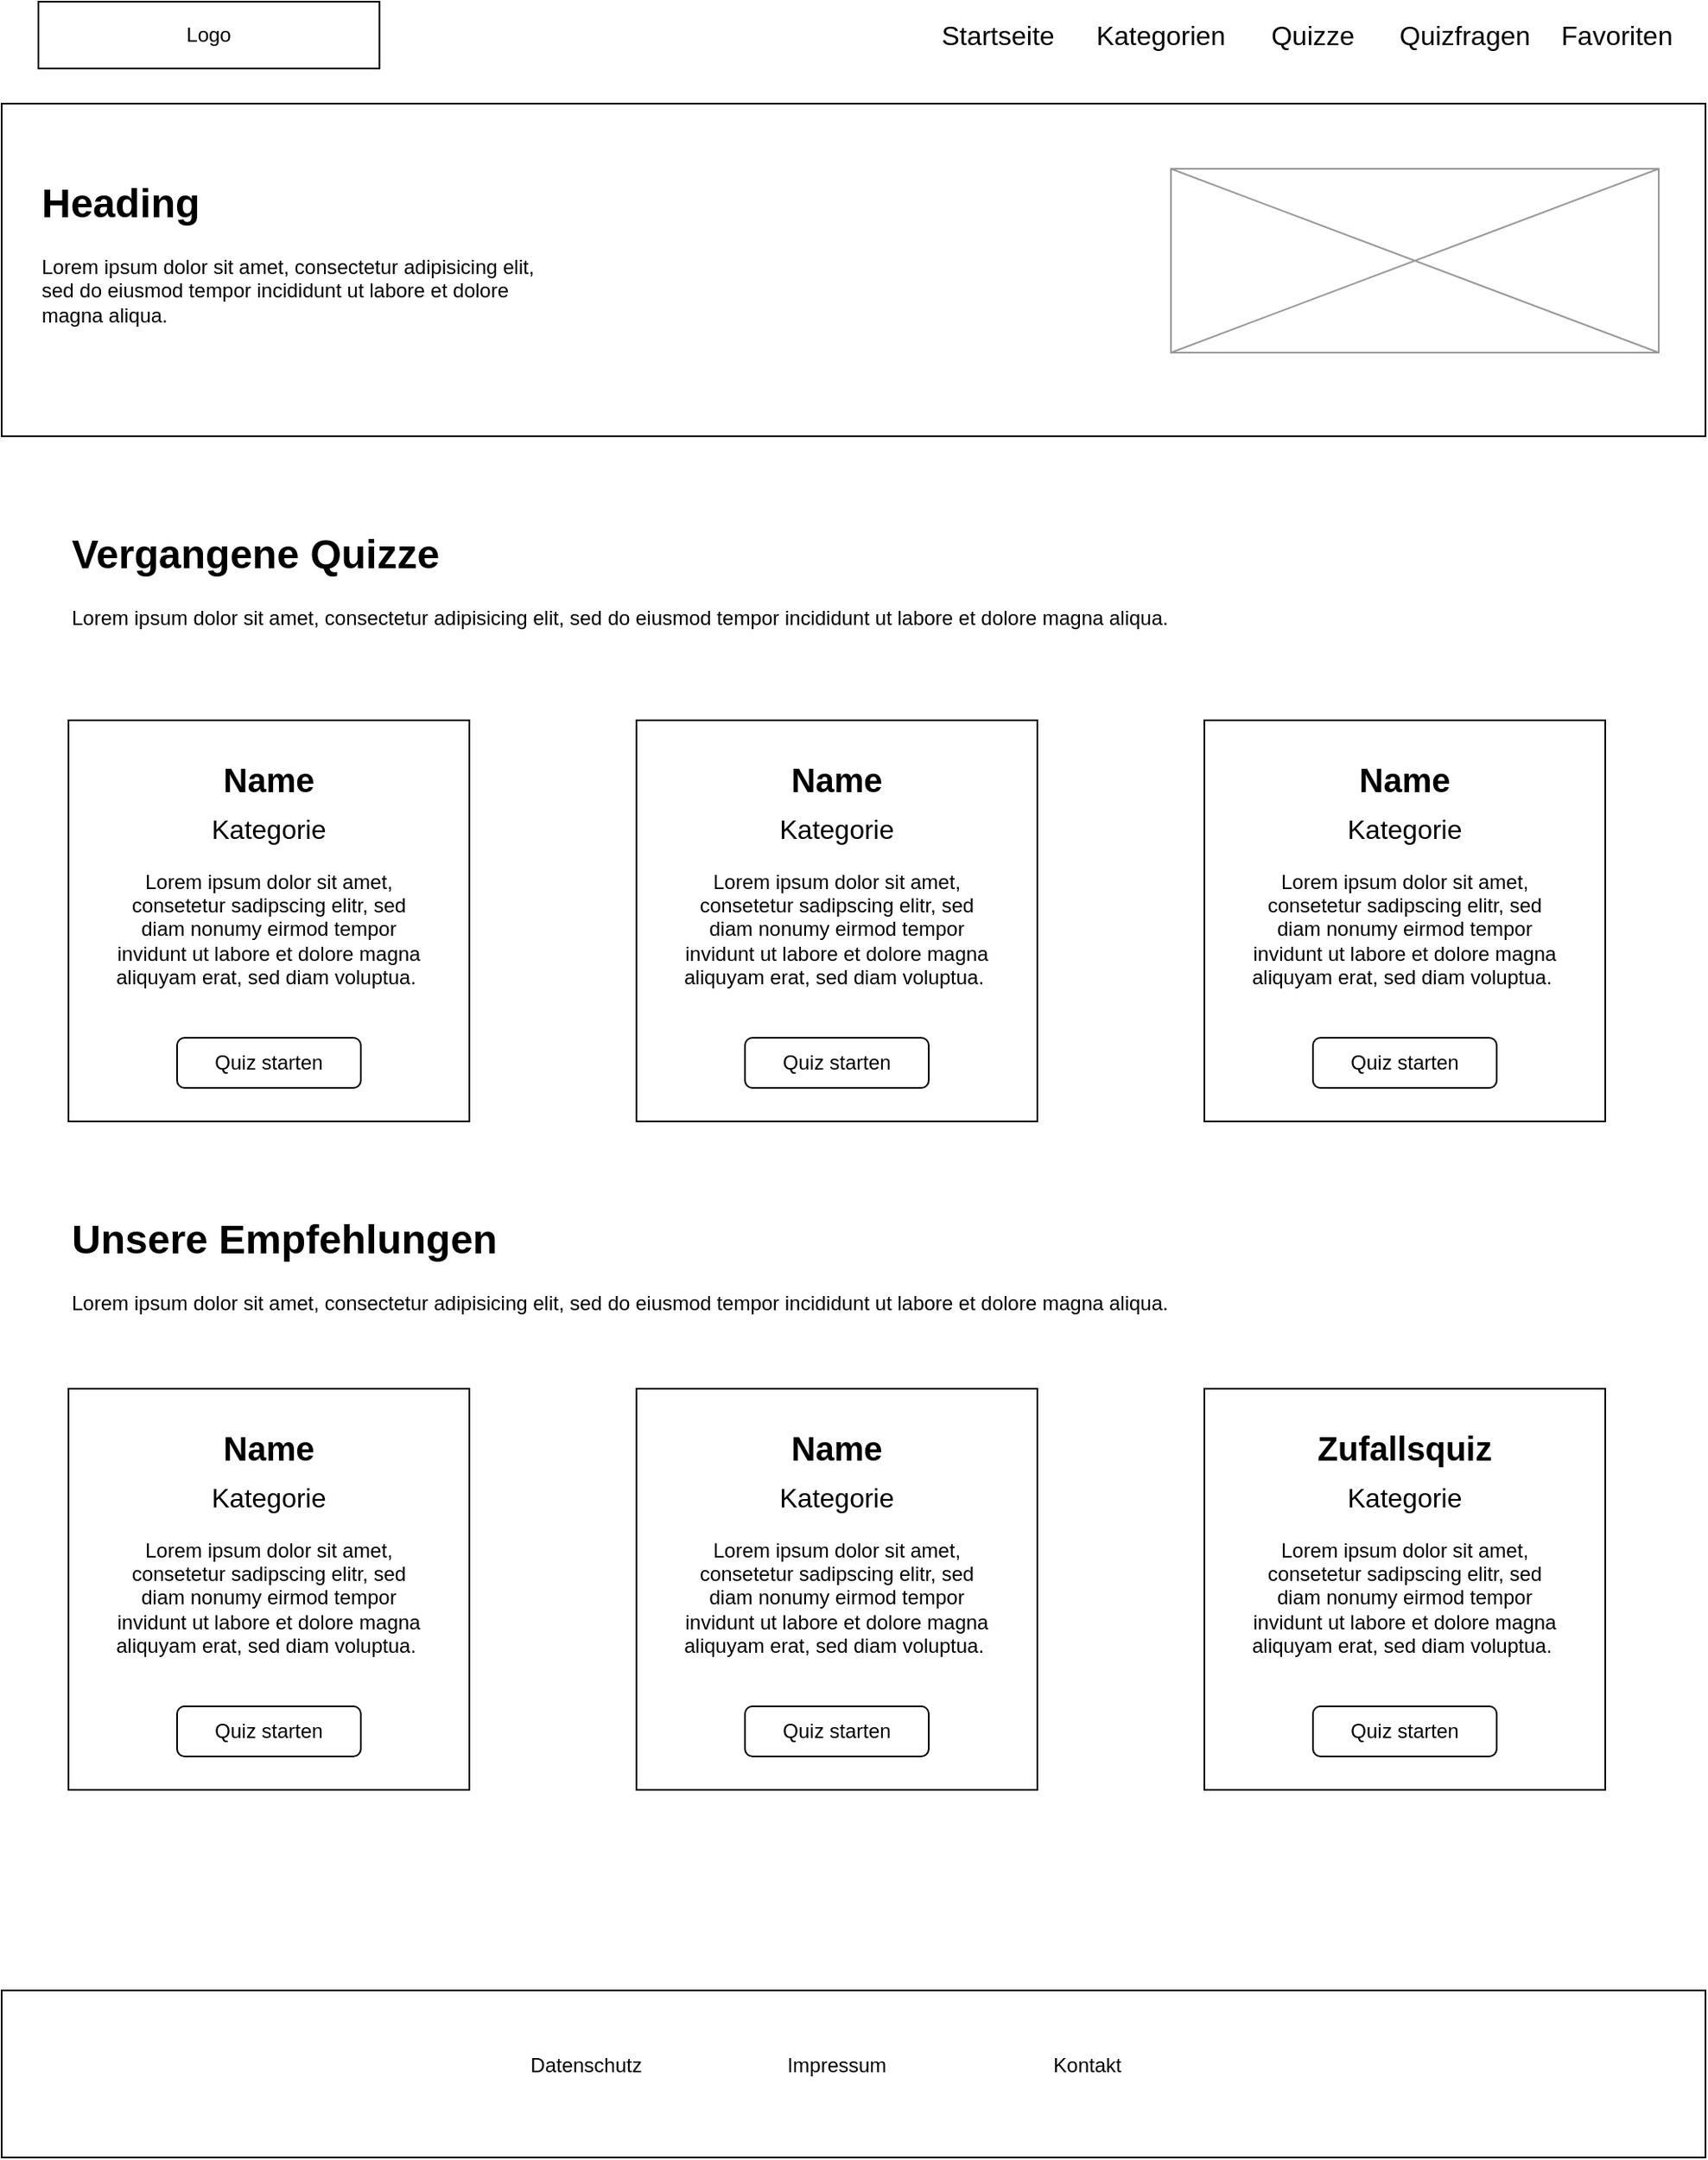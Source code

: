 <mxfile version="24.8.6" pages="12">
  <diagram name="Startseite" id="ECZx8IDPC8IFB-dE03XJ">
    <mxGraphModel dx="1440" dy="851" grid="1" gridSize="10" guides="1" tooltips="1" connect="1" arrows="1" fold="1" page="1" pageScale="1" pageWidth="1024" pageHeight="1300" background="none" math="0" shadow="0">
      <root>
        <mxCell id="0" />
        <mxCell id="1" parent="0" />
        <mxCell id="05RVkmJvwCq5ZjKd1mJ2-11" value="" style="group;movable=0;resizable=0;rotatable=0;deletable=0;editable=0;locked=1;connectable=0;" parent="1" vertex="1" connectable="0">
          <mxGeometry x="22" y="10" width="980" height="40" as="geometry" />
        </mxCell>
        <mxCell id="05RVkmJvwCq5ZjKd1mJ2-9" value="" style="group" parent="05RVkmJvwCq5ZjKd1mJ2-11" vertex="1" connectable="0">
          <mxGeometry x="540" y="5" width="440" height="30" as="geometry" />
        </mxCell>
        <mxCell id="05RVkmJvwCq5ZjKd1mJ2-3" value="&lt;span style=&quot;background-color: initial; font-size: 16px;&quot;&gt;Startseite&lt;/span&gt;" style="text;html=1;align=center;verticalAlign=middle;resizable=0;points=[];autosize=1;strokeColor=none;fillColor=none;fontSize=16;" parent="05RVkmJvwCq5ZjKd1mJ2-9" vertex="1">
          <mxGeometry x="-11.282" width="90" height="30" as="geometry" />
        </mxCell>
        <mxCell id="05RVkmJvwCq5ZjKd1mJ2-4" value="Kategorien" style="text;html=1;align=center;verticalAlign=middle;whiteSpace=wrap;rounded=0;fontSize=16;" parent="05RVkmJvwCq5ZjKd1mJ2-9" vertex="1">
          <mxGeometry x="97.387" width="70.4" height="30" as="geometry" />
        </mxCell>
        <mxCell id="05RVkmJvwCq5ZjKd1mJ2-5" value="Quizze" style="text;html=1;align=center;verticalAlign=middle;whiteSpace=wrap;rounded=0;fontSize=16;" parent="05RVkmJvwCq5ZjKd1mJ2-9" vertex="1">
          <mxGeometry x="187.733" width="70.4" height="30" as="geometry" />
        </mxCell>
        <mxCell id="05RVkmJvwCq5ZjKd1mJ2-6" value="Quizfragen" style="text;html=1;align=center;verticalAlign=middle;whiteSpace=wrap;rounded=0;fontSize=16;" parent="05RVkmJvwCq5ZjKd1mJ2-9" vertex="1">
          <mxGeometry x="279.253" width="70.4" height="30" as="geometry" />
        </mxCell>
        <mxCell id="05RVkmJvwCq5ZjKd1mJ2-7" value="Favoriten" style="text;html=1;align=center;verticalAlign=middle;whiteSpace=wrap;rounded=0;fontSize=16;" parent="05RVkmJvwCq5ZjKd1mJ2-9" vertex="1">
          <mxGeometry x="369.6" width="70.4" height="30" as="geometry" />
        </mxCell>
        <mxCell id="05RVkmJvwCq5ZjKd1mJ2-10" value="Logo" style="rounded=0;whiteSpace=wrap;html=1;gradientColor=none;fillStyle=auto;" parent="05RVkmJvwCq5ZjKd1mJ2-11" vertex="1">
          <mxGeometry width="204.167" height="40" as="geometry" />
        </mxCell>
        <mxCell id="05RVkmJvwCq5ZjKd1mJ2-14" value="" style="rounded=0;whiteSpace=wrap;html=1;" parent="1" vertex="1">
          <mxGeometry y="71" width="1020" height="199" as="geometry" />
        </mxCell>
        <mxCell id="05RVkmJvwCq5ZjKd1mJ2-13" value="&lt;h1 style=&quot;margin-top: 0px;&quot;&gt;Heading&lt;/h1&gt;&lt;p&gt;Lorem ipsum dolor sit amet, consectetur adipisicing elit, sed do eiusmod tempor incididunt ut labore et dolore magna aliqua.&lt;/p&gt;" style="text;html=1;whiteSpace=wrap;overflow=hidden;rounded=0;" parent="1" vertex="1">
          <mxGeometry x="22" y="110" width="300" height="120" as="geometry" />
        </mxCell>
        <mxCell id="05RVkmJvwCq5ZjKd1mJ2-15" value="" style="verticalLabelPosition=bottom;shadow=0;dashed=0;align=center;html=1;verticalAlign=top;strokeWidth=1;shape=mxgraph.mockup.graphics.simpleIcon;strokeColor=#999999;" parent="1" vertex="1">
          <mxGeometry x="700" y="110" width="292" height="110" as="geometry" />
        </mxCell>
        <mxCell id="CALaeJWZg-hb105ub4PB-5" value="&lt;h1 style=&quot;margin-top: 0px;&quot;&gt;Vergangene Quizze&lt;/h1&gt;&lt;p&gt;Lorem ipsum dolor sit amet, consectetur adipisicing elit, sed do eiusmod tempor incididunt ut labore et dolore magna aliqua.&lt;/p&gt;" style="text;html=1;whiteSpace=wrap;overflow=hidden;rounded=0;" vertex="1" parent="1">
          <mxGeometry x="40" y="320" width="880" height="120" as="geometry" />
        </mxCell>
        <mxCell id="CALaeJWZg-hb105ub4PB-6" value="&lt;h1 style=&quot;margin-top: 0px;&quot;&gt;Unsere Empfehlungen&lt;/h1&gt;&lt;p&gt;Lorem ipsum dolor sit amet, consectetur adipisicing elit, sed do eiusmod tempor incididunt ut labore et dolore magna aliqua.&lt;/p&gt;" style="text;html=1;whiteSpace=wrap;overflow=hidden;rounded=0;" vertex="1" parent="1">
          <mxGeometry x="40" y="730" width="880" height="120" as="geometry" />
        </mxCell>
        <mxCell id="v9dXzh4Ttl7LZTOS1L2H-7" value="" style="group" vertex="1" connectable="0" parent="1">
          <mxGeometry x="40" y="440" width="240" height="240" as="geometry" />
        </mxCell>
        <mxCell id="v9dXzh4Ttl7LZTOS1L2H-1" value="" style="whiteSpace=wrap;html=1;aspect=fixed;" vertex="1" parent="v9dXzh4Ttl7LZTOS1L2H-7">
          <mxGeometry width="240" height="240" as="geometry" />
        </mxCell>
        <mxCell id="v9dXzh4Ttl7LZTOS1L2H-2" value="Name" style="text;html=1;align=center;verticalAlign=middle;whiteSpace=wrap;rounded=0;strokeWidth=6;fontStyle=1;fontSize=20;" vertex="1" parent="v9dXzh4Ttl7LZTOS1L2H-7">
          <mxGeometry x="75" y="10" width="90" height="50" as="geometry" />
        </mxCell>
        <mxCell id="v9dXzh4Ttl7LZTOS1L2H-3" value="Kategorie" style="text;html=1;align=center;verticalAlign=middle;whiteSpace=wrap;rounded=0;fontSize=16;" vertex="1" parent="v9dXzh4Ttl7LZTOS1L2H-7">
          <mxGeometry x="90" y="50" width="60" height="30" as="geometry" />
        </mxCell>
        <mxCell id="v9dXzh4Ttl7LZTOS1L2H-4" value="Quiz starten" style="rounded=1;whiteSpace=wrap;html=1;" vertex="1" parent="v9dXzh4Ttl7LZTOS1L2H-7">
          <mxGeometry x="65" y="190" width="110" height="30" as="geometry" />
        </mxCell>
        <mxCell id="v9dXzh4Ttl7LZTOS1L2H-5" value="Lorem ipsum dolor sit amet, consetetur sadipscing elitr, sed diam nonumy eirmod tempor invidunt ut labore et dolore magna aliquyam erat, sed diam voluptua.&amp;nbsp;" style="text;html=1;align=center;verticalAlign=middle;whiteSpace=wrap;rounded=0;" vertex="1" parent="v9dXzh4Ttl7LZTOS1L2H-7">
          <mxGeometry x="25" y="110" width="190" height="30" as="geometry" />
        </mxCell>
        <mxCell id="v9dXzh4Ttl7LZTOS1L2H-8" value="" style="group" vertex="1" connectable="0" parent="1">
          <mxGeometry x="380" y="440" width="240" height="240" as="geometry" />
        </mxCell>
        <mxCell id="v9dXzh4Ttl7LZTOS1L2H-9" value="" style="whiteSpace=wrap;html=1;aspect=fixed;" vertex="1" parent="v9dXzh4Ttl7LZTOS1L2H-8">
          <mxGeometry width="240" height="240" as="geometry" />
        </mxCell>
        <mxCell id="v9dXzh4Ttl7LZTOS1L2H-10" value="Name" style="text;html=1;align=center;verticalAlign=middle;whiteSpace=wrap;rounded=0;strokeWidth=6;fontStyle=1;fontSize=20;" vertex="1" parent="v9dXzh4Ttl7LZTOS1L2H-8">
          <mxGeometry x="75" y="10" width="90" height="50" as="geometry" />
        </mxCell>
        <mxCell id="v9dXzh4Ttl7LZTOS1L2H-11" value="Kategorie" style="text;html=1;align=center;verticalAlign=middle;whiteSpace=wrap;rounded=0;fontSize=16;" vertex="1" parent="v9dXzh4Ttl7LZTOS1L2H-8">
          <mxGeometry x="90" y="50" width="60" height="30" as="geometry" />
        </mxCell>
        <mxCell id="v9dXzh4Ttl7LZTOS1L2H-12" value="Quiz starten" style="rounded=1;whiteSpace=wrap;html=1;" vertex="1" parent="v9dXzh4Ttl7LZTOS1L2H-8">
          <mxGeometry x="65" y="190" width="110" height="30" as="geometry" />
        </mxCell>
        <mxCell id="v9dXzh4Ttl7LZTOS1L2H-13" value="Lorem ipsum dolor sit amet, consetetur sadipscing elitr, sed diam nonumy eirmod tempor invidunt ut labore et dolore magna aliquyam erat, sed diam voluptua.&amp;nbsp;" style="text;html=1;align=center;verticalAlign=middle;whiteSpace=wrap;rounded=0;" vertex="1" parent="v9dXzh4Ttl7LZTOS1L2H-8">
          <mxGeometry x="25" y="110" width="190" height="30" as="geometry" />
        </mxCell>
        <mxCell id="v9dXzh4Ttl7LZTOS1L2H-14" value="" style="group" vertex="1" connectable="0" parent="1">
          <mxGeometry x="720" y="440" width="240" height="240" as="geometry" />
        </mxCell>
        <mxCell id="v9dXzh4Ttl7LZTOS1L2H-15" value="" style="whiteSpace=wrap;html=1;aspect=fixed;" vertex="1" parent="v9dXzh4Ttl7LZTOS1L2H-14">
          <mxGeometry width="240" height="240" as="geometry" />
        </mxCell>
        <mxCell id="v9dXzh4Ttl7LZTOS1L2H-16" value="Name" style="text;html=1;align=center;verticalAlign=middle;whiteSpace=wrap;rounded=0;strokeWidth=6;fontStyle=1;fontSize=20;" vertex="1" parent="v9dXzh4Ttl7LZTOS1L2H-14">
          <mxGeometry x="75" y="10" width="90" height="50" as="geometry" />
        </mxCell>
        <mxCell id="v9dXzh4Ttl7LZTOS1L2H-17" value="Kategorie" style="text;html=1;align=center;verticalAlign=middle;whiteSpace=wrap;rounded=0;fontSize=16;" vertex="1" parent="v9dXzh4Ttl7LZTOS1L2H-14">
          <mxGeometry x="90" y="50" width="60" height="30" as="geometry" />
        </mxCell>
        <mxCell id="v9dXzh4Ttl7LZTOS1L2H-18" value="Quiz starten" style="rounded=1;whiteSpace=wrap;html=1;" vertex="1" parent="v9dXzh4Ttl7LZTOS1L2H-14">
          <mxGeometry x="65" y="190" width="110" height="30" as="geometry" />
        </mxCell>
        <mxCell id="v9dXzh4Ttl7LZTOS1L2H-19" value="Lorem ipsum dolor sit amet, consetetur sadipscing elitr, sed diam nonumy eirmod tempor invidunt ut labore et dolore magna aliquyam erat, sed diam voluptua.&amp;nbsp;" style="text;html=1;align=center;verticalAlign=middle;whiteSpace=wrap;rounded=0;" vertex="1" parent="v9dXzh4Ttl7LZTOS1L2H-14">
          <mxGeometry x="25" y="110" width="190" height="30" as="geometry" />
        </mxCell>
        <mxCell id="v9dXzh4Ttl7LZTOS1L2H-20" value="" style="group" vertex="1" connectable="0" parent="1">
          <mxGeometry x="40" y="840" width="240" height="240" as="geometry" />
        </mxCell>
        <mxCell id="v9dXzh4Ttl7LZTOS1L2H-21" value="" style="whiteSpace=wrap;html=1;aspect=fixed;" vertex="1" parent="v9dXzh4Ttl7LZTOS1L2H-20">
          <mxGeometry width="240" height="240" as="geometry" />
        </mxCell>
        <mxCell id="v9dXzh4Ttl7LZTOS1L2H-22" value="Name" style="text;html=1;align=center;verticalAlign=middle;whiteSpace=wrap;rounded=0;strokeWidth=6;fontStyle=1;fontSize=20;" vertex="1" parent="v9dXzh4Ttl7LZTOS1L2H-20">
          <mxGeometry x="75" y="10" width="90" height="50" as="geometry" />
        </mxCell>
        <mxCell id="v9dXzh4Ttl7LZTOS1L2H-23" value="Kategorie" style="text;html=1;align=center;verticalAlign=middle;whiteSpace=wrap;rounded=0;fontSize=16;" vertex="1" parent="v9dXzh4Ttl7LZTOS1L2H-20">
          <mxGeometry x="90" y="50" width="60" height="30" as="geometry" />
        </mxCell>
        <mxCell id="v9dXzh4Ttl7LZTOS1L2H-24" value="Quiz starten" style="rounded=1;whiteSpace=wrap;html=1;" vertex="1" parent="v9dXzh4Ttl7LZTOS1L2H-20">
          <mxGeometry x="65" y="190" width="110" height="30" as="geometry" />
        </mxCell>
        <mxCell id="v9dXzh4Ttl7LZTOS1L2H-25" value="Lorem ipsum dolor sit amet, consetetur sadipscing elitr, sed diam nonumy eirmod tempor invidunt ut labore et dolore magna aliquyam erat, sed diam voluptua.&amp;nbsp;" style="text;html=1;align=center;verticalAlign=middle;whiteSpace=wrap;rounded=0;" vertex="1" parent="v9dXzh4Ttl7LZTOS1L2H-20">
          <mxGeometry x="25" y="110" width="190" height="30" as="geometry" />
        </mxCell>
        <mxCell id="v9dXzh4Ttl7LZTOS1L2H-26" value="" style="group" vertex="1" connectable="0" parent="1">
          <mxGeometry x="380" y="840" width="240" height="240" as="geometry" />
        </mxCell>
        <mxCell id="v9dXzh4Ttl7LZTOS1L2H-27" value="" style="whiteSpace=wrap;html=1;aspect=fixed;" vertex="1" parent="v9dXzh4Ttl7LZTOS1L2H-26">
          <mxGeometry width="240" height="240" as="geometry" />
        </mxCell>
        <mxCell id="v9dXzh4Ttl7LZTOS1L2H-28" value="Name" style="text;html=1;align=center;verticalAlign=middle;whiteSpace=wrap;rounded=0;strokeWidth=6;fontStyle=1;fontSize=20;" vertex="1" parent="v9dXzh4Ttl7LZTOS1L2H-26">
          <mxGeometry x="75" y="10" width="90" height="50" as="geometry" />
        </mxCell>
        <mxCell id="v9dXzh4Ttl7LZTOS1L2H-29" value="Kategorie" style="text;html=1;align=center;verticalAlign=middle;whiteSpace=wrap;rounded=0;fontSize=16;" vertex="1" parent="v9dXzh4Ttl7LZTOS1L2H-26">
          <mxGeometry x="90" y="50" width="60" height="30" as="geometry" />
        </mxCell>
        <mxCell id="v9dXzh4Ttl7LZTOS1L2H-30" value="Quiz starten" style="rounded=1;whiteSpace=wrap;html=1;" vertex="1" parent="v9dXzh4Ttl7LZTOS1L2H-26">
          <mxGeometry x="65" y="190" width="110" height="30" as="geometry" />
        </mxCell>
        <mxCell id="v9dXzh4Ttl7LZTOS1L2H-31" value="Lorem ipsum dolor sit amet, consetetur sadipscing elitr, sed diam nonumy eirmod tempor invidunt ut labore et dolore magna aliquyam erat, sed diam voluptua.&amp;nbsp;" style="text;html=1;align=center;verticalAlign=middle;whiteSpace=wrap;rounded=0;" vertex="1" parent="v9dXzh4Ttl7LZTOS1L2H-26">
          <mxGeometry x="25" y="110" width="190" height="30" as="geometry" />
        </mxCell>
        <mxCell id="v9dXzh4Ttl7LZTOS1L2H-32" value="" style="group" vertex="1" connectable="0" parent="1">
          <mxGeometry x="720" y="840" width="240" height="240" as="geometry" />
        </mxCell>
        <mxCell id="v9dXzh4Ttl7LZTOS1L2H-33" value="" style="whiteSpace=wrap;html=1;aspect=fixed;" vertex="1" parent="v9dXzh4Ttl7LZTOS1L2H-32">
          <mxGeometry width="240" height="240" as="geometry" />
        </mxCell>
        <mxCell id="v9dXzh4Ttl7LZTOS1L2H-34" value="Zufallsquiz" style="text;html=1;align=center;verticalAlign=middle;whiteSpace=wrap;rounded=0;strokeWidth=6;fontStyle=1;fontSize=20;" vertex="1" parent="v9dXzh4Ttl7LZTOS1L2H-32">
          <mxGeometry x="75" y="10" width="90" height="50" as="geometry" />
        </mxCell>
        <mxCell id="v9dXzh4Ttl7LZTOS1L2H-35" value="Kategorie" style="text;html=1;align=center;verticalAlign=middle;whiteSpace=wrap;rounded=0;fontSize=16;" vertex="1" parent="v9dXzh4Ttl7LZTOS1L2H-32">
          <mxGeometry x="90" y="50" width="60" height="30" as="geometry" />
        </mxCell>
        <mxCell id="v9dXzh4Ttl7LZTOS1L2H-36" value="Quiz starten" style="rounded=1;whiteSpace=wrap;html=1;" vertex="1" parent="v9dXzh4Ttl7LZTOS1L2H-32">
          <mxGeometry x="65" y="190" width="110" height="30" as="geometry" />
        </mxCell>
        <mxCell id="v9dXzh4Ttl7LZTOS1L2H-37" value="Lorem ipsum dolor sit amet, consetetur sadipscing elitr, sed diam nonumy eirmod tempor invidunt ut labore et dolore magna aliquyam erat, sed diam voluptua.&amp;nbsp;" style="text;html=1;align=center;verticalAlign=middle;whiteSpace=wrap;rounded=0;" vertex="1" parent="v9dXzh4Ttl7LZTOS1L2H-32">
          <mxGeometry x="25" y="110" width="190" height="30" as="geometry" />
        </mxCell>
        <mxCell id="Sm9C1JpLz04prpw2mw2n-10" value="" style="rounded=0;whiteSpace=wrap;html=1;" vertex="1" parent="1">
          <mxGeometry y="1200" width="1020" height="100" as="geometry" />
        </mxCell>
        <mxCell id="Sm9C1JpLz04prpw2mw2n-11" value="" style="group" vertex="1" connectable="0" parent="1">
          <mxGeometry x="320" y="1230" width="360" height="30" as="geometry" />
        </mxCell>
        <mxCell id="Sm9C1JpLz04prpw2mw2n-7" value="Impressum" style="text;html=1;align=center;verticalAlign=middle;whiteSpace=wrap;rounded=0;" vertex="1" parent="Sm9C1JpLz04prpw2mw2n-11">
          <mxGeometry x="150" width="60" height="30" as="geometry" />
        </mxCell>
        <mxCell id="Sm9C1JpLz04prpw2mw2n-8" value="Kontakt" style="text;html=1;align=center;verticalAlign=middle;whiteSpace=wrap;rounded=0;" vertex="1" parent="Sm9C1JpLz04prpw2mw2n-11">
          <mxGeometry x="300" width="60" height="30" as="geometry" />
        </mxCell>
        <mxCell id="Sm9C1JpLz04prpw2mw2n-9" value="Datenschutz" style="text;html=1;align=center;verticalAlign=middle;whiteSpace=wrap;rounded=0;" vertex="1" parent="Sm9C1JpLz04prpw2mw2n-11">
          <mxGeometry width="60" height="30" as="geometry" />
        </mxCell>
      </root>
    </mxGraphModel>
  </diagram>
  <diagram id="8CsqicOSccjqpkDku_PD" name="Kategorie">
    <mxGraphModel dx="1440" dy="851" grid="1" gridSize="10" guides="1" tooltips="1" connect="1" arrows="1" fold="1" page="1" pageScale="1" pageWidth="1024" pageHeight="1800" math="0" shadow="0">
      <root>
        <mxCell id="0" />
        <mxCell id="1" parent="0" />
        <mxCell id="_uZGbHW1SMmf9pec7avY-1" value="" style="group;movable=0;resizable=0;rotatable=0;deletable=0;editable=0;locked=1;connectable=0;" vertex="1" connectable="0" parent="1">
          <mxGeometry x="22" y="10" width="980" height="40" as="geometry" />
        </mxCell>
        <mxCell id="_uZGbHW1SMmf9pec7avY-2" value="" style="group" vertex="1" connectable="0" parent="_uZGbHW1SMmf9pec7avY-1">
          <mxGeometry x="540" y="5" width="440" height="30" as="geometry" />
        </mxCell>
        <mxCell id="_uZGbHW1SMmf9pec7avY-3" value="&lt;span style=&quot;background-color: initial; font-size: 16px;&quot;&gt;Startseite&lt;/span&gt;" style="text;html=1;align=center;verticalAlign=middle;resizable=0;points=[];autosize=1;strokeColor=none;fillColor=none;fontSize=16;" vertex="1" parent="_uZGbHW1SMmf9pec7avY-2">
          <mxGeometry x="-11.282" width="90" height="30" as="geometry" />
        </mxCell>
        <mxCell id="_uZGbHW1SMmf9pec7avY-4" value="Kategorien" style="text;html=1;align=center;verticalAlign=middle;whiteSpace=wrap;rounded=0;fontSize=16;" vertex="1" parent="_uZGbHW1SMmf9pec7avY-2">
          <mxGeometry x="97.387" width="70.4" height="30" as="geometry" />
        </mxCell>
        <mxCell id="_uZGbHW1SMmf9pec7avY-5" value="Quizze" style="text;html=1;align=center;verticalAlign=middle;whiteSpace=wrap;rounded=0;fontSize=16;" vertex="1" parent="_uZGbHW1SMmf9pec7avY-2">
          <mxGeometry x="187.733" width="70.4" height="30" as="geometry" />
        </mxCell>
        <mxCell id="_uZGbHW1SMmf9pec7avY-6" value="Quizfragen" style="text;html=1;align=center;verticalAlign=middle;whiteSpace=wrap;rounded=0;fontSize=16;" vertex="1" parent="_uZGbHW1SMmf9pec7avY-2">
          <mxGeometry x="279.253" width="70.4" height="30" as="geometry" />
        </mxCell>
        <mxCell id="_uZGbHW1SMmf9pec7avY-7" value="Favoriten" style="text;html=1;align=center;verticalAlign=middle;whiteSpace=wrap;rounded=0;fontSize=16;" vertex="1" parent="_uZGbHW1SMmf9pec7avY-2">
          <mxGeometry x="369.6" width="70.4" height="30" as="geometry" />
        </mxCell>
        <mxCell id="_uZGbHW1SMmf9pec7avY-8" value="Logo" style="rounded=0;whiteSpace=wrap;html=1;gradientColor=none;fillStyle=auto;" vertex="1" parent="_uZGbHW1SMmf9pec7avY-1">
          <mxGeometry width="204.167" height="40" as="geometry" />
        </mxCell>
        <mxCell id="_uZGbHW1SMmf9pec7avY-9" value="" style="rounded=0;whiteSpace=wrap;html=1;" vertex="1" parent="1">
          <mxGeometry y="71" width="1020" height="199" as="geometry" />
        </mxCell>
        <mxCell id="_uZGbHW1SMmf9pec7avY-10" value="&lt;h1 style=&quot;margin-top: 0px;&quot;&gt;Kategorie&lt;/h1&gt;&lt;p&gt;Lorem ipsum dolor sit amet, consectetur adipisicing elit, sed do eiusmod tempor incididunt ut labore et dolore magna aliqua.&lt;/p&gt;" style="text;html=1;whiteSpace=wrap;overflow=hidden;rounded=0;" vertex="1" parent="1">
          <mxGeometry x="22" y="110" width="300" height="120" as="geometry" />
        </mxCell>
        <mxCell id="_uZGbHW1SMmf9pec7avY-11" value="" style="verticalLabelPosition=bottom;shadow=0;dashed=0;align=center;html=1;verticalAlign=top;strokeWidth=1;shape=mxgraph.mockup.graphics.simpleIcon;strokeColor=#999999;" vertex="1" parent="1">
          <mxGeometry x="700" y="110" width="292" height="110" as="geometry" />
        </mxCell>
        <mxCell id="UnTCdwePSKj6LMTnekAK-1" value="" style="group" vertex="1" connectable="0" parent="1">
          <mxGeometry x="40" y="440" width="240" height="240" as="geometry" />
        </mxCell>
        <mxCell id="UnTCdwePSKj6LMTnekAK-2" value="&lt;font style=&quot;font-size: 80px;&quot;&gt;+&lt;/font&gt;" style="whiteSpace=wrap;html=1;aspect=fixed;" vertex="1" parent="UnTCdwePSKj6LMTnekAK-1">
          <mxGeometry width="240" height="240" as="geometry" />
        </mxCell>
        <mxCell id="UnTCdwePSKj6LMTnekAK-25" value="Hinzufügen" style="text;html=1;align=center;verticalAlign=middle;whiteSpace=wrap;rounded=0;" vertex="1" parent="UnTCdwePSKj6LMTnekAK-1">
          <mxGeometry x="90" y="170" width="60" height="30" as="geometry" />
        </mxCell>
        <mxCell id="j0qCHvnp4Oc1O_UUJ68b-55" value="" style="group" vertex="1" connectable="0" parent="1">
          <mxGeometry y="1700" width="1020" height="100" as="geometry" />
        </mxCell>
        <mxCell id="KY3tCIrgnZ5scik--ZKu-1" value="" style="rounded=0;whiteSpace=wrap;html=1;" vertex="1" parent="j0qCHvnp4Oc1O_UUJ68b-55">
          <mxGeometry width="1020" height="100" as="geometry" />
        </mxCell>
        <mxCell id="KY3tCIrgnZ5scik--ZKu-2" value="" style="group" vertex="1" connectable="0" parent="j0qCHvnp4Oc1O_UUJ68b-55">
          <mxGeometry x="320" y="30" width="360" height="30" as="geometry" />
        </mxCell>
        <mxCell id="KY3tCIrgnZ5scik--ZKu-3" value="Impressum" style="text;html=1;align=center;verticalAlign=middle;whiteSpace=wrap;rounded=0;" vertex="1" parent="KY3tCIrgnZ5scik--ZKu-2">
          <mxGeometry x="150" width="60" height="30" as="geometry" />
        </mxCell>
        <mxCell id="KY3tCIrgnZ5scik--ZKu-4" value="Kontakt" style="text;html=1;align=center;verticalAlign=middle;whiteSpace=wrap;rounded=0;" vertex="1" parent="KY3tCIrgnZ5scik--ZKu-2">
          <mxGeometry x="300" width="60" height="30" as="geometry" />
        </mxCell>
        <mxCell id="KY3tCIrgnZ5scik--ZKu-5" value="Datenschutz" style="text;html=1;align=center;verticalAlign=middle;whiteSpace=wrap;rounded=0;" vertex="1" parent="KY3tCIrgnZ5scik--ZKu-2">
          <mxGeometry width="60" height="30" as="geometry" />
        </mxCell>
        <mxCell id="j0qCHvnp4Oc1O_UUJ68b-75" value="&amp;lt; Back 2/3 Next &amp;gt;" style="text;html=1;align=center;verticalAlign=middle;whiteSpace=wrap;rounded=0;fontSize=18;" vertex="1" parent="1">
          <mxGeometry x="401" y="1380" width="222" height="30" as="geometry" />
        </mxCell>
        <mxCell id="j0qCHvnp4Oc1O_UUJ68b-81" value="" style="group" vertex="1" connectable="0" parent="1">
          <mxGeometry x="380" y="440" width="240" height="240" as="geometry" />
        </mxCell>
        <mxCell id="UnTCdwePSKj6LMTnekAK-8" value="" style="whiteSpace=wrap;html=1;aspect=fixed;" vertex="1" parent="j0qCHvnp4Oc1O_UUJ68b-81">
          <mxGeometry width="240" height="240" as="geometry" />
        </mxCell>
        <mxCell id="UnTCdwePSKj6LMTnekAK-9" value="Name" style="text;html=1;align=center;verticalAlign=middle;whiteSpace=wrap;rounded=0;strokeWidth=6;fontStyle=1;fontSize=20;" vertex="1" parent="j0qCHvnp4Oc1O_UUJ68b-81">
          <mxGeometry x="75" y="10" width="90" height="50" as="geometry" />
        </mxCell>
        <mxCell id="UnTCdwePSKj6LMTnekAK-10" value="Kategorie" style="text;html=1;align=center;verticalAlign=middle;whiteSpace=wrap;rounded=0;fontSize=16;" vertex="1" parent="j0qCHvnp4Oc1O_UUJ68b-81">
          <mxGeometry x="90" y="50" width="60" height="30" as="geometry" />
        </mxCell>
        <mxCell id="UnTCdwePSKj6LMTnekAK-12" value="Lorem ipsum dolor sit amet, consetetur sadipscing elitr, sed diam nonumy eirmod tempor invidunt ut labore et dolore magna aliquyam erat, sed diam voluptua.&amp;nbsp;" style="text;html=1;align=center;verticalAlign=middle;whiteSpace=wrap;rounded=0;" vertex="1" parent="j0qCHvnp4Oc1O_UUJ68b-81">
          <mxGeometry x="25" y="110" width="190" height="30" as="geometry" />
        </mxCell>
        <mxCell id="j0qCHvnp4Oc1O_UUJ68b-80" value="" style="group" vertex="1" connectable="0" parent="j0qCHvnp4Oc1O_UUJ68b-81">
          <mxGeometry x="30" y="190" width="185" height="30" as="geometry" />
        </mxCell>
        <mxCell id="UnTCdwePSKj6LMTnekAK-11" value="Quiz starten" style="rounded=1;whiteSpace=wrap;html=1;" vertex="1" parent="j0qCHvnp4Oc1O_UUJ68b-80">
          <mxGeometry x="98" width="87" height="30" as="geometry" />
        </mxCell>
        <mxCell id="j0qCHvnp4Oc1O_UUJ68b-76" value="Bearbeiten" style="rounded=1;whiteSpace=wrap;html=1;" vertex="1" parent="j0qCHvnp4Oc1O_UUJ68b-80">
          <mxGeometry width="86" height="30" as="geometry" />
        </mxCell>
        <mxCell id="j0qCHvnp4Oc1O_UUJ68b-90" value="" style="group" vertex="1" connectable="0" parent="1">
          <mxGeometry x="40" y="760" width="240" height="240" as="geometry" />
        </mxCell>
        <mxCell id="j0qCHvnp4Oc1O_UUJ68b-91" value="" style="whiteSpace=wrap;html=1;aspect=fixed;" vertex="1" parent="j0qCHvnp4Oc1O_UUJ68b-90">
          <mxGeometry width="240" height="240" as="geometry" />
        </mxCell>
        <mxCell id="j0qCHvnp4Oc1O_UUJ68b-92" value="Name" style="text;html=1;align=center;verticalAlign=middle;whiteSpace=wrap;rounded=0;strokeWidth=6;fontStyle=1;fontSize=20;" vertex="1" parent="j0qCHvnp4Oc1O_UUJ68b-90">
          <mxGeometry x="75" y="10" width="90" height="50" as="geometry" />
        </mxCell>
        <mxCell id="j0qCHvnp4Oc1O_UUJ68b-93" value="Kategorie" style="text;html=1;align=center;verticalAlign=middle;whiteSpace=wrap;rounded=0;fontSize=16;" vertex="1" parent="j0qCHvnp4Oc1O_UUJ68b-90">
          <mxGeometry x="90" y="50" width="60" height="30" as="geometry" />
        </mxCell>
        <mxCell id="j0qCHvnp4Oc1O_UUJ68b-94" value="Lorem ipsum dolor sit amet, consetetur sadipscing elitr, sed diam nonumy eirmod tempor invidunt ut labore et dolore magna aliquyam erat, sed diam voluptua.&amp;nbsp;" style="text;html=1;align=center;verticalAlign=middle;whiteSpace=wrap;rounded=0;" vertex="1" parent="j0qCHvnp4Oc1O_UUJ68b-90">
          <mxGeometry x="25" y="110" width="190" height="30" as="geometry" />
        </mxCell>
        <mxCell id="j0qCHvnp4Oc1O_UUJ68b-95" value="" style="group" vertex="1" connectable="0" parent="j0qCHvnp4Oc1O_UUJ68b-90">
          <mxGeometry x="30" y="190" width="185" height="30" as="geometry" />
        </mxCell>
        <mxCell id="j0qCHvnp4Oc1O_UUJ68b-96" value="Quiz starten" style="rounded=1;whiteSpace=wrap;html=1;" vertex="1" parent="j0qCHvnp4Oc1O_UUJ68b-95">
          <mxGeometry x="98" width="87" height="30" as="geometry" />
        </mxCell>
        <mxCell id="j0qCHvnp4Oc1O_UUJ68b-97" value="Bearbeiten" style="rounded=1;whiteSpace=wrap;html=1;" vertex="1" parent="j0qCHvnp4Oc1O_UUJ68b-95">
          <mxGeometry width="86" height="30" as="geometry" />
        </mxCell>
        <mxCell id="j0qCHvnp4Oc1O_UUJ68b-98" value="" style="group" vertex="1" connectable="0" parent="1">
          <mxGeometry x="380" y="760" width="240" height="240" as="geometry" />
        </mxCell>
        <mxCell id="j0qCHvnp4Oc1O_UUJ68b-99" value="" style="whiteSpace=wrap;html=1;aspect=fixed;" vertex="1" parent="j0qCHvnp4Oc1O_UUJ68b-98">
          <mxGeometry width="240" height="240" as="geometry" />
        </mxCell>
        <mxCell id="j0qCHvnp4Oc1O_UUJ68b-100" value="Name" style="text;html=1;align=center;verticalAlign=middle;whiteSpace=wrap;rounded=0;strokeWidth=6;fontStyle=1;fontSize=20;" vertex="1" parent="j0qCHvnp4Oc1O_UUJ68b-98">
          <mxGeometry x="75" y="10" width="90" height="50" as="geometry" />
        </mxCell>
        <mxCell id="j0qCHvnp4Oc1O_UUJ68b-101" value="Kategorie" style="text;html=1;align=center;verticalAlign=middle;whiteSpace=wrap;rounded=0;fontSize=16;" vertex="1" parent="j0qCHvnp4Oc1O_UUJ68b-98">
          <mxGeometry x="90" y="50" width="60" height="30" as="geometry" />
        </mxCell>
        <mxCell id="j0qCHvnp4Oc1O_UUJ68b-102" value="Lorem ipsum dolor sit amet, consetetur sadipscing elitr, sed diam nonumy eirmod tempor invidunt ut labore et dolore magna aliquyam erat, sed diam voluptua.&amp;nbsp;" style="text;html=1;align=center;verticalAlign=middle;whiteSpace=wrap;rounded=0;" vertex="1" parent="j0qCHvnp4Oc1O_UUJ68b-98">
          <mxGeometry x="25" y="110" width="190" height="30" as="geometry" />
        </mxCell>
        <mxCell id="j0qCHvnp4Oc1O_UUJ68b-103" value="" style="group" vertex="1" connectable="0" parent="j0qCHvnp4Oc1O_UUJ68b-98">
          <mxGeometry x="30" y="190" width="185" height="30" as="geometry" />
        </mxCell>
        <mxCell id="j0qCHvnp4Oc1O_UUJ68b-104" value="Quiz starten" style="rounded=1;whiteSpace=wrap;html=1;" vertex="1" parent="j0qCHvnp4Oc1O_UUJ68b-103">
          <mxGeometry x="98" width="87" height="30" as="geometry" />
        </mxCell>
        <mxCell id="j0qCHvnp4Oc1O_UUJ68b-105" value="Bearbeiten" style="rounded=1;whiteSpace=wrap;html=1;" vertex="1" parent="j0qCHvnp4Oc1O_UUJ68b-103">
          <mxGeometry width="86" height="30" as="geometry" />
        </mxCell>
        <mxCell id="j0qCHvnp4Oc1O_UUJ68b-106" value="" style="group" vertex="1" connectable="0" parent="1">
          <mxGeometry x="720" y="760" width="240" height="240" as="geometry" />
        </mxCell>
        <mxCell id="j0qCHvnp4Oc1O_UUJ68b-107" value="" style="whiteSpace=wrap;html=1;aspect=fixed;" vertex="1" parent="j0qCHvnp4Oc1O_UUJ68b-106">
          <mxGeometry width="240" height="240" as="geometry" />
        </mxCell>
        <mxCell id="j0qCHvnp4Oc1O_UUJ68b-108" value="Name" style="text;html=1;align=center;verticalAlign=middle;whiteSpace=wrap;rounded=0;strokeWidth=6;fontStyle=1;fontSize=20;" vertex="1" parent="j0qCHvnp4Oc1O_UUJ68b-106">
          <mxGeometry x="75" y="10" width="90" height="50" as="geometry" />
        </mxCell>
        <mxCell id="j0qCHvnp4Oc1O_UUJ68b-109" value="Kategorie" style="text;html=1;align=center;verticalAlign=middle;whiteSpace=wrap;rounded=0;fontSize=16;" vertex="1" parent="j0qCHvnp4Oc1O_UUJ68b-106">
          <mxGeometry x="90" y="50" width="60" height="30" as="geometry" />
        </mxCell>
        <mxCell id="j0qCHvnp4Oc1O_UUJ68b-110" value="Lorem ipsum dolor sit amet, consetetur sadipscing elitr, sed diam nonumy eirmod tempor invidunt ut labore et dolore magna aliquyam erat, sed diam voluptua.&amp;nbsp;" style="text;html=1;align=center;verticalAlign=middle;whiteSpace=wrap;rounded=0;" vertex="1" parent="j0qCHvnp4Oc1O_UUJ68b-106">
          <mxGeometry x="25" y="110" width="190" height="30" as="geometry" />
        </mxCell>
        <mxCell id="j0qCHvnp4Oc1O_UUJ68b-111" value="" style="group" vertex="1" connectable="0" parent="j0qCHvnp4Oc1O_UUJ68b-106">
          <mxGeometry x="30" y="190" width="185" height="30" as="geometry" />
        </mxCell>
        <mxCell id="j0qCHvnp4Oc1O_UUJ68b-112" value="Quiz starten" style="rounded=1;whiteSpace=wrap;html=1;" vertex="1" parent="j0qCHvnp4Oc1O_UUJ68b-111">
          <mxGeometry x="98" width="87" height="30" as="geometry" />
        </mxCell>
        <mxCell id="j0qCHvnp4Oc1O_UUJ68b-113" value="Bearbeiten" style="rounded=1;whiteSpace=wrap;html=1;" vertex="1" parent="j0qCHvnp4Oc1O_UUJ68b-111">
          <mxGeometry width="86" height="30" as="geometry" />
        </mxCell>
        <mxCell id="j0qCHvnp4Oc1O_UUJ68b-114" value="" style="group" vertex="1" connectable="0" parent="1">
          <mxGeometry x="40" y="1080" width="240" height="240" as="geometry" />
        </mxCell>
        <mxCell id="j0qCHvnp4Oc1O_UUJ68b-115" value="" style="whiteSpace=wrap;html=1;aspect=fixed;" vertex="1" parent="j0qCHvnp4Oc1O_UUJ68b-114">
          <mxGeometry width="240" height="240" as="geometry" />
        </mxCell>
        <mxCell id="j0qCHvnp4Oc1O_UUJ68b-116" value="Name" style="text;html=1;align=center;verticalAlign=middle;whiteSpace=wrap;rounded=0;strokeWidth=6;fontStyle=1;fontSize=20;" vertex="1" parent="j0qCHvnp4Oc1O_UUJ68b-114">
          <mxGeometry x="75" y="10" width="90" height="50" as="geometry" />
        </mxCell>
        <mxCell id="j0qCHvnp4Oc1O_UUJ68b-117" value="Kategorie" style="text;html=1;align=center;verticalAlign=middle;whiteSpace=wrap;rounded=0;fontSize=16;" vertex="1" parent="j0qCHvnp4Oc1O_UUJ68b-114">
          <mxGeometry x="90" y="50" width="60" height="30" as="geometry" />
        </mxCell>
        <mxCell id="j0qCHvnp4Oc1O_UUJ68b-118" value="Lorem ipsum dolor sit amet, consetetur sadipscing elitr, sed diam nonumy eirmod tempor invidunt ut labore et dolore magna aliquyam erat, sed diam voluptua.&amp;nbsp;" style="text;html=1;align=center;verticalAlign=middle;whiteSpace=wrap;rounded=0;" vertex="1" parent="j0qCHvnp4Oc1O_UUJ68b-114">
          <mxGeometry x="25" y="110" width="190" height="30" as="geometry" />
        </mxCell>
        <mxCell id="j0qCHvnp4Oc1O_UUJ68b-119" value="" style="group" vertex="1" connectable="0" parent="j0qCHvnp4Oc1O_UUJ68b-114">
          <mxGeometry x="30" y="190" width="185" height="30" as="geometry" />
        </mxCell>
        <mxCell id="j0qCHvnp4Oc1O_UUJ68b-120" value="Quiz starten" style="rounded=1;whiteSpace=wrap;html=1;" vertex="1" parent="j0qCHvnp4Oc1O_UUJ68b-119">
          <mxGeometry x="98" width="87" height="30" as="geometry" />
        </mxCell>
        <mxCell id="j0qCHvnp4Oc1O_UUJ68b-121" value="Bearbeiten" style="rounded=1;whiteSpace=wrap;html=1;" vertex="1" parent="j0qCHvnp4Oc1O_UUJ68b-119">
          <mxGeometry width="86" height="30" as="geometry" />
        </mxCell>
        <mxCell id="j0qCHvnp4Oc1O_UUJ68b-122" value="" style="group" vertex="1" connectable="0" parent="1">
          <mxGeometry x="380" y="1080" width="240" height="240" as="geometry" />
        </mxCell>
        <mxCell id="j0qCHvnp4Oc1O_UUJ68b-123" value="" style="whiteSpace=wrap;html=1;aspect=fixed;" vertex="1" parent="j0qCHvnp4Oc1O_UUJ68b-122">
          <mxGeometry width="240" height="240" as="geometry" />
        </mxCell>
        <mxCell id="j0qCHvnp4Oc1O_UUJ68b-124" value="Name" style="text;html=1;align=center;verticalAlign=middle;whiteSpace=wrap;rounded=0;strokeWidth=6;fontStyle=1;fontSize=20;" vertex="1" parent="j0qCHvnp4Oc1O_UUJ68b-122">
          <mxGeometry x="75" y="10" width="90" height="50" as="geometry" />
        </mxCell>
        <mxCell id="j0qCHvnp4Oc1O_UUJ68b-125" value="Kategorie" style="text;html=1;align=center;verticalAlign=middle;whiteSpace=wrap;rounded=0;fontSize=16;" vertex="1" parent="j0qCHvnp4Oc1O_UUJ68b-122">
          <mxGeometry x="90" y="50" width="60" height="30" as="geometry" />
        </mxCell>
        <mxCell id="j0qCHvnp4Oc1O_UUJ68b-126" value="Lorem ipsum dolor sit amet, consetetur sadipscing elitr, sed diam nonumy eirmod tempor invidunt ut labore et dolore magna aliquyam erat, sed diam voluptua.&amp;nbsp;" style="text;html=1;align=center;verticalAlign=middle;whiteSpace=wrap;rounded=0;" vertex="1" parent="j0qCHvnp4Oc1O_UUJ68b-122">
          <mxGeometry x="25" y="110" width="190" height="30" as="geometry" />
        </mxCell>
        <mxCell id="j0qCHvnp4Oc1O_UUJ68b-127" value="" style="group" vertex="1" connectable="0" parent="j0qCHvnp4Oc1O_UUJ68b-122">
          <mxGeometry x="30" y="190" width="185" height="30" as="geometry" />
        </mxCell>
        <mxCell id="j0qCHvnp4Oc1O_UUJ68b-128" value="Quiz starten" style="rounded=1;whiteSpace=wrap;html=1;" vertex="1" parent="j0qCHvnp4Oc1O_UUJ68b-127">
          <mxGeometry x="98" width="87" height="30" as="geometry" />
        </mxCell>
        <mxCell id="j0qCHvnp4Oc1O_UUJ68b-129" value="Bearbeiten" style="rounded=1;whiteSpace=wrap;html=1;" vertex="1" parent="j0qCHvnp4Oc1O_UUJ68b-127">
          <mxGeometry width="86" height="30" as="geometry" />
        </mxCell>
        <mxCell id="j0qCHvnp4Oc1O_UUJ68b-130" value="" style="group" vertex="1" connectable="0" parent="1">
          <mxGeometry x="720" y="1080" width="240" height="240" as="geometry" />
        </mxCell>
        <mxCell id="j0qCHvnp4Oc1O_UUJ68b-131" value="" style="whiteSpace=wrap;html=1;aspect=fixed;" vertex="1" parent="j0qCHvnp4Oc1O_UUJ68b-130">
          <mxGeometry width="240" height="240" as="geometry" />
        </mxCell>
        <mxCell id="j0qCHvnp4Oc1O_UUJ68b-132" value="Name" style="text;html=1;align=center;verticalAlign=middle;whiteSpace=wrap;rounded=0;strokeWidth=6;fontStyle=1;fontSize=20;" vertex="1" parent="j0qCHvnp4Oc1O_UUJ68b-130">
          <mxGeometry x="75" y="10" width="90" height="50" as="geometry" />
        </mxCell>
        <mxCell id="j0qCHvnp4Oc1O_UUJ68b-133" value="Kategorie" style="text;html=1;align=center;verticalAlign=middle;whiteSpace=wrap;rounded=0;fontSize=16;" vertex="1" parent="j0qCHvnp4Oc1O_UUJ68b-130">
          <mxGeometry x="90" y="50" width="60" height="30" as="geometry" />
        </mxCell>
        <mxCell id="j0qCHvnp4Oc1O_UUJ68b-134" value="Lorem ipsum dolor sit amet, consetetur sadipscing elitr, sed diam nonumy eirmod tempor invidunt ut labore et dolore magna aliquyam erat, sed diam voluptua.&amp;nbsp;" style="text;html=1;align=center;verticalAlign=middle;whiteSpace=wrap;rounded=0;" vertex="1" parent="j0qCHvnp4Oc1O_UUJ68b-130">
          <mxGeometry x="25" y="110" width="190" height="30" as="geometry" />
        </mxCell>
        <mxCell id="j0qCHvnp4Oc1O_UUJ68b-135" value="" style="group" vertex="1" connectable="0" parent="j0qCHvnp4Oc1O_UUJ68b-130">
          <mxGeometry x="30" y="190" width="185" height="30" as="geometry" />
        </mxCell>
        <mxCell id="j0qCHvnp4Oc1O_UUJ68b-136" value="Quiz starten" style="rounded=1;whiteSpace=wrap;html=1;" vertex="1" parent="j0qCHvnp4Oc1O_UUJ68b-135">
          <mxGeometry x="98" width="87" height="30" as="geometry" />
        </mxCell>
        <mxCell id="j0qCHvnp4Oc1O_UUJ68b-137" value="Bearbeiten" style="rounded=1;whiteSpace=wrap;html=1;" vertex="1" parent="j0qCHvnp4Oc1O_UUJ68b-135">
          <mxGeometry width="86" height="30" as="geometry" />
        </mxCell>
        <mxCell id="j0qCHvnp4Oc1O_UUJ68b-138" value="" style="group" vertex="1" connectable="0" parent="1">
          <mxGeometry x="720" y="440" width="240" height="240" as="geometry" />
        </mxCell>
        <mxCell id="j0qCHvnp4Oc1O_UUJ68b-139" value="" style="whiteSpace=wrap;html=1;aspect=fixed;" vertex="1" parent="j0qCHvnp4Oc1O_UUJ68b-138">
          <mxGeometry width="240" height="240" as="geometry" />
        </mxCell>
        <mxCell id="j0qCHvnp4Oc1O_UUJ68b-140" value="Name" style="text;html=1;align=center;verticalAlign=middle;whiteSpace=wrap;rounded=0;strokeWidth=6;fontStyle=1;fontSize=20;" vertex="1" parent="j0qCHvnp4Oc1O_UUJ68b-138">
          <mxGeometry x="75" y="10" width="90" height="50" as="geometry" />
        </mxCell>
        <mxCell id="j0qCHvnp4Oc1O_UUJ68b-141" value="Kategorie" style="text;html=1;align=center;verticalAlign=middle;whiteSpace=wrap;rounded=0;fontSize=16;" vertex="1" parent="j0qCHvnp4Oc1O_UUJ68b-138">
          <mxGeometry x="90" y="50" width="60" height="30" as="geometry" />
        </mxCell>
        <mxCell id="j0qCHvnp4Oc1O_UUJ68b-142" value="Lorem ipsum dolor sit amet, consetetur sadipscing elitr, sed diam nonumy eirmod tempor invidunt ut labore et dolore magna aliquyam erat, sed diam voluptua.&amp;nbsp;" style="text;html=1;align=center;verticalAlign=middle;whiteSpace=wrap;rounded=0;" vertex="1" parent="j0qCHvnp4Oc1O_UUJ68b-138">
          <mxGeometry x="25" y="110" width="190" height="30" as="geometry" />
        </mxCell>
        <mxCell id="j0qCHvnp4Oc1O_UUJ68b-143" value="" style="group" vertex="1" connectable="0" parent="j0qCHvnp4Oc1O_UUJ68b-138">
          <mxGeometry x="30" y="190" width="185" height="30" as="geometry" />
        </mxCell>
        <mxCell id="j0qCHvnp4Oc1O_UUJ68b-144" value="Quiz starten" style="rounded=1;whiteSpace=wrap;html=1;" vertex="1" parent="j0qCHvnp4Oc1O_UUJ68b-143">
          <mxGeometry x="98" width="87" height="30" as="geometry" />
        </mxCell>
        <mxCell id="j0qCHvnp4Oc1O_UUJ68b-145" value="Bearbeiten" style="rounded=1;whiteSpace=wrap;html=1;" vertex="1" parent="j0qCHvnp4Oc1O_UUJ68b-143">
          <mxGeometry width="86" height="30" as="geometry" />
        </mxCell>
      </root>
    </mxGraphModel>
  </diagram>
  <diagram name="Quizze" id="DdfSROpRczmz7w7QH4OI">
    <mxGraphModel dx="1224" dy="723" grid="1" gridSize="10" guides="1" tooltips="1" connect="1" arrows="1" fold="1" page="1" pageScale="1" pageWidth="1024" pageHeight="1800" math="0" shadow="0">
      <root>
        <mxCell id="EG425mDHb6D2VddGrfUV-0" />
        <mxCell id="EG425mDHb6D2VddGrfUV-1" parent="EG425mDHb6D2VddGrfUV-0" />
        <mxCell id="EG425mDHb6D2VddGrfUV-2" value="" style="group;movable=0;resizable=0;rotatable=0;deletable=0;editable=0;locked=1;connectable=0;" vertex="1" connectable="0" parent="EG425mDHb6D2VddGrfUV-1">
          <mxGeometry x="22" y="10" width="980" height="40" as="geometry" />
        </mxCell>
        <mxCell id="EG425mDHb6D2VddGrfUV-3" value="" style="group" vertex="1" connectable="0" parent="EG425mDHb6D2VddGrfUV-2">
          <mxGeometry x="540" y="5" width="440" height="30" as="geometry" />
        </mxCell>
        <mxCell id="EG425mDHb6D2VddGrfUV-4" value="&lt;span style=&quot;background-color: initial; font-size: 16px;&quot;&gt;Startseite&lt;/span&gt;" style="text;html=1;align=center;verticalAlign=middle;resizable=0;points=[];autosize=1;strokeColor=none;fillColor=none;fontSize=16;" vertex="1" parent="EG425mDHb6D2VddGrfUV-3">
          <mxGeometry x="-11.282" width="90" height="30" as="geometry" />
        </mxCell>
        <mxCell id="EG425mDHb6D2VddGrfUV-5" value="Kategorien" style="text;html=1;align=center;verticalAlign=middle;whiteSpace=wrap;rounded=0;fontSize=16;" vertex="1" parent="EG425mDHb6D2VddGrfUV-3">
          <mxGeometry x="97.387" width="70.4" height="30" as="geometry" />
        </mxCell>
        <mxCell id="EG425mDHb6D2VddGrfUV-6" value="Quizze" style="text;html=1;align=center;verticalAlign=middle;whiteSpace=wrap;rounded=0;fontSize=16;" vertex="1" parent="EG425mDHb6D2VddGrfUV-3">
          <mxGeometry x="187.733" width="70.4" height="30" as="geometry" />
        </mxCell>
        <mxCell id="EG425mDHb6D2VddGrfUV-7" value="Quizfragen" style="text;html=1;align=center;verticalAlign=middle;whiteSpace=wrap;rounded=0;fontSize=16;" vertex="1" parent="EG425mDHb6D2VddGrfUV-3">
          <mxGeometry x="279.253" width="70.4" height="30" as="geometry" />
        </mxCell>
        <mxCell id="EG425mDHb6D2VddGrfUV-8" value="Favoriten" style="text;html=1;align=center;verticalAlign=middle;whiteSpace=wrap;rounded=0;fontSize=16;" vertex="1" parent="EG425mDHb6D2VddGrfUV-3">
          <mxGeometry x="369.6" width="70.4" height="30" as="geometry" />
        </mxCell>
        <mxCell id="EG425mDHb6D2VddGrfUV-9" value="Logo" style="rounded=0;whiteSpace=wrap;html=1;gradientColor=none;fillStyle=auto;" vertex="1" parent="EG425mDHb6D2VddGrfUV-2">
          <mxGeometry width="204.167" height="40" as="geometry" />
        </mxCell>
        <mxCell id="EG425mDHb6D2VddGrfUV-10" value="" style="rounded=0;whiteSpace=wrap;html=1;" vertex="1" parent="EG425mDHb6D2VddGrfUV-1">
          <mxGeometry y="71" width="1020" height="199" as="geometry" />
        </mxCell>
        <mxCell id="EG425mDHb6D2VddGrfUV-11" value="&lt;h1 style=&quot;margin-top: 0px;&quot;&gt;Quizze&lt;/h1&gt;&lt;p&gt;Lorem ipsum dolor sit amet, consectetur adipisicing elit, sed do eiusmod tempor incididunt ut labore et dolore magna aliqua.&lt;/p&gt;" style="text;html=1;whiteSpace=wrap;overflow=hidden;rounded=0;" vertex="1" parent="EG425mDHb6D2VddGrfUV-1">
          <mxGeometry x="22" y="110" width="300" height="120" as="geometry" />
        </mxCell>
        <mxCell id="EG425mDHb6D2VddGrfUV-12" value="" style="verticalLabelPosition=bottom;shadow=0;dashed=0;align=center;html=1;verticalAlign=top;strokeWidth=1;shape=mxgraph.mockup.graphics.simpleIcon;strokeColor=#999999;" vertex="1" parent="EG425mDHb6D2VddGrfUV-1">
          <mxGeometry x="700" y="110" width="292" height="110" as="geometry" />
        </mxCell>
        <mxCell id="EG425mDHb6D2VddGrfUV-13" value="" style="group" vertex="1" connectable="0" parent="EG425mDHb6D2VddGrfUV-1">
          <mxGeometry x="40" y="440" width="240" height="240" as="geometry" />
        </mxCell>
        <mxCell id="EG425mDHb6D2VddGrfUV-14" value="&lt;font style=&quot;font-size: 80px;&quot;&gt;+&lt;/font&gt;" style="whiteSpace=wrap;html=1;aspect=fixed;" vertex="1" parent="EG425mDHb6D2VddGrfUV-13">
          <mxGeometry width="240" height="240" as="geometry" />
        </mxCell>
        <mxCell id="EG425mDHb6D2VddGrfUV-15" value="Hinzufügen" style="text;html=1;align=center;verticalAlign=middle;whiteSpace=wrap;rounded=0;" vertex="1" parent="EG425mDHb6D2VddGrfUV-13">
          <mxGeometry x="90" y="170" width="60" height="30" as="geometry" />
        </mxCell>
        <mxCell id="EG425mDHb6D2VddGrfUV-16" value="" style="group" vertex="1" connectable="0" parent="EG425mDHb6D2VddGrfUV-1">
          <mxGeometry y="1700" width="1020" height="100" as="geometry" />
        </mxCell>
        <mxCell id="EG425mDHb6D2VddGrfUV-17" value="" style="rounded=0;whiteSpace=wrap;html=1;" vertex="1" parent="EG425mDHb6D2VddGrfUV-16">
          <mxGeometry width="1020" height="100" as="geometry" />
        </mxCell>
        <mxCell id="EG425mDHb6D2VddGrfUV-18" value="" style="group" vertex="1" connectable="0" parent="EG425mDHb6D2VddGrfUV-16">
          <mxGeometry x="320" y="30" width="360" height="30" as="geometry" />
        </mxCell>
        <mxCell id="EG425mDHb6D2VddGrfUV-19" value="Impressum" style="text;html=1;align=center;verticalAlign=middle;whiteSpace=wrap;rounded=0;" vertex="1" parent="EG425mDHb6D2VddGrfUV-18">
          <mxGeometry x="150" width="60" height="30" as="geometry" />
        </mxCell>
        <mxCell id="EG425mDHb6D2VddGrfUV-20" value="Kontakt" style="text;html=1;align=center;verticalAlign=middle;whiteSpace=wrap;rounded=0;" vertex="1" parent="EG425mDHb6D2VddGrfUV-18">
          <mxGeometry x="300" width="60" height="30" as="geometry" />
        </mxCell>
        <mxCell id="EG425mDHb6D2VddGrfUV-21" value="Datenschutz" style="text;html=1;align=center;verticalAlign=middle;whiteSpace=wrap;rounded=0;" vertex="1" parent="EG425mDHb6D2VddGrfUV-18">
          <mxGeometry width="60" height="30" as="geometry" />
        </mxCell>
        <mxCell id="EG425mDHb6D2VddGrfUV-22" value="&amp;lt; Back 2/3 Next &amp;gt;" style="text;html=1;align=center;verticalAlign=middle;whiteSpace=wrap;rounded=0;fontSize=18;" vertex="1" parent="EG425mDHb6D2VddGrfUV-1">
          <mxGeometry x="401" y="1380" width="222" height="30" as="geometry" />
        </mxCell>
        <mxCell id="EG425mDHb6D2VddGrfUV-23" value="" style="group" vertex="1" connectable="0" parent="EG425mDHb6D2VddGrfUV-1">
          <mxGeometry x="380" y="440" width="240" height="240" as="geometry" />
        </mxCell>
        <mxCell id="EG425mDHb6D2VddGrfUV-24" value="" style="whiteSpace=wrap;html=1;aspect=fixed;" vertex="1" parent="EG425mDHb6D2VddGrfUV-23">
          <mxGeometry width="240" height="240" as="geometry" />
        </mxCell>
        <mxCell id="EG425mDHb6D2VddGrfUV-25" value="Name" style="text;html=1;align=center;verticalAlign=middle;whiteSpace=wrap;rounded=0;strokeWidth=6;fontStyle=1;fontSize=20;" vertex="1" parent="EG425mDHb6D2VddGrfUV-23">
          <mxGeometry x="75" y="10" width="90" height="50" as="geometry" />
        </mxCell>
        <mxCell id="EG425mDHb6D2VddGrfUV-26" value="Kategorie" style="text;html=1;align=center;verticalAlign=middle;whiteSpace=wrap;rounded=0;fontSize=16;" vertex="1" parent="EG425mDHb6D2VddGrfUV-23">
          <mxGeometry x="90" y="50" width="60" height="30" as="geometry" />
        </mxCell>
        <mxCell id="EG425mDHb6D2VddGrfUV-27" value="Lorem ipsum dolor sit amet, consetetur sadipscing elitr, sed diam nonumy eirmod tempor invidunt ut labore et dolore magna aliquyam erat, sed diam voluptua.&amp;nbsp;" style="text;html=1;align=center;verticalAlign=middle;whiteSpace=wrap;rounded=0;" vertex="1" parent="EG425mDHb6D2VddGrfUV-23">
          <mxGeometry x="25" y="110" width="190" height="30" as="geometry" />
        </mxCell>
        <mxCell id="EG425mDHb6D2VddGrfUV-28" value="" style="group" vertex="1" connectable="0" parent="EG425mDHb6D2VddGrfUV-23">
          <mxGeometry x="30" y="190" width="185" height="30" as="geometry" />
        </mxCell>
        <mxCell id="EG425mDHb6D2VddGrfUV-29" value="Quiz starten" style="rounded=1;whiteSpace=wrap;html=1;" vertex="1" parent="EG425mDHb6D2VddGrfUV-28">
          <mxGeometry x="98" width="87" height="30" as="geometry" />
        </mxCell>
        <mxCell id="EG425mDHb6D2VddGrfUV-30" value="Bearbeiten" style="rounded=1;whiteSpace=wrap;html=1;" vertex="1" parent="EG425mDHb6D2VddGrfUV-28">
          <mxGeometry width="86" height="30" as="geometry" />
        </mxCell>
        <mxCell id="EG425mDHb6D2VddGrfUV-31" value="" style="group" vertex="1" connectable="0" parent="EG425mDHb6D2VddGrfUV-1">
          <mxGeometry x="40" y="760" width="240" height="240" as="geometry" />
        </mxCell>
        <mxCell id="EG425mDHb6D2VddGrfUV-32" value="" style="whiteSpace=wrap;html=1;aspect=fixed;" vertex="1" parent="EG425mDHb6D2VddGrfUV-31">
          <mxGeometry width="240" height="240" as="geometry" />
        </mxCell>
        <mxCell id="EG425mDHb6D2VddGrfUV-33" value="Name" style="text;html=1;align=center;verticalAlign=middle;whiteSpace=wrap;rounded=0;strokeWidth=6;fontStyle=1;fontSize=20;" vertex="1" parent="EG425mDHb6D2VddGrfUV-31">
          <mxGeometry x="75" y="10" width="90" height="50" as="geometry" />
        </mxCell>
        <mxCell id="EG425mDHb6D2VddGrfUV-34" value="Kategorie" style="text;html=1;align=center;verticalAlign=middle;whiteSpace=wrap;rounded=0;fontSize=16;" vertex="1" parent="EG425mDHb6D2VddGrfUV-31">
          <mxGeometry x="90" y="50" width="60" height="30" as="geometry" />
        </mxCell>
        <mxCell id="EG425mDHb6D2VddGrfUV-35" value="Lorem ipsum dolor sit amet, consetetur sadipscing elitr, sed diam nonumy eirmod tempor invidunt ut labore et dolore magna aliquyam erat, sed diam voluptua.&amp;nbsp;" style="text;html=1;align=center;verticalAlign=middle;whiteSpace=wrap;rounded=0;" vertex="1" parent="EG425mDHb6D2VddGrfUV-31">
          <mxGeometry x="25" y="110" width="190" height="30" as="geometry" />
        </mxCell>
        <mxCell id="EG425mDHb6D2VddGrfUV-36" value="" style="group" vertex="1" connectable="0" parent="EG425mDHb6D2VddGrfUV-31">
          <mxGeometry x="30" y="190" width="185" height="30" as="geometry" />
        </mxCell>
        <mxCell id="EG425mDHb6D2VddGrfUV-37" value="Quiz starten" style="rounded=1;whiteSpace=wrap;html=1;" vertex="1" parent="EG425mDHb6D2VddGrfUV-36">
          <mxGeometry x="98" width="87" height="30" as="geometry" />
        </mxCell>
        <mxCell id="EG425mDHb6D2VddGrfUV-38" value="Bearbeiten" style="rounded=1;whiteSpace=wrap;html=1;" vertex="1" parent="EG425mDHb6D2VddGrfUV-36">
          <mxGeometry width="86" height="30" as="geometry" />
        </mxCell>
        <mxCell id="EG425mDHb6D2VddGrfUV-39" value="" style="group" vertex="1" connectable="0" parent="EG425mDHb6D2VddGrfUV-1">
          <mxGeometry x="380" y="760" width="240" height="240" as="geometry" />
        </mxCell>
        <mxCell id="EG425mDHb6D2VddGrfUV-40" value="" style="whiteSpace=wrap;html=1;aspect=fixed;" vertex="1" parent="EG425mDHb6D2VddGrfUV-39">
          <mxGeometry width="240" height="240" as="geometry" />
        </mxCell>
        <mxCell id="EG425mDHb6D2VddGrfUV-41" value="Name" style="text;html=1;align=center;verticalAlign=middle;whiteSpace=wrap;rounded=0;strokeWidth=6;fontStyle=1;fontSize=20;" vertex="1" parent="EG425mDHb6D2VddGrfUV-39">
          <mxGeometry x="75" y="10" width="90" height="50" as="geometry" />
        </mxCell>
        <mxCell id="EG425mDHb6D2VddGrfUV-42" value="Kategorie" style="text;html=1;align=center;verticalAlign=middle;whiteSpace=wrap;rounded=0;fontSize=16;" vertex="1" parent="EG425mDHb6D2VddGrfUV-39">
          <mxGeometry x="90" y="50" width="60" height="30" as="geometry" />
        </mxCell>
        <mxCell id="EG425mDHb6D2VddGrfUV-43" value="Lorem ipsum dolor sit amet, consetetur sadipscing elitr, sed diam nonumy eirmod tempor invidunt ut labore et dolore magna aliquyam erat, sed diam voluptua.&amp;nbsp;" style="text;html=1;align=center;verticalAlign=middle;whiteSpace=wrap;rounded=0;" vertex="1" parent="EG425mDHb6D2VddGrfUV-39">
          <mxGeometry x="25" y="110" width="190" height="30" as="geometry" />
        </mxCell>
        <mxCell id="EG425mDHb6D2VddGrfUV-44" value="" style="group" vertex="1" connectable="0" parent="EG425mDHb6D2VddGrfUV-39">
          <mxGeometry x="30" y="190" width="185" height="30" as="geometry" />
        </mxCell>
        <mxCell id="EG425mDHb6D2VddGrfUV-45" value="Quiz starten" style="rounded=1;whiteSpace=wrap;html=1;" vertex="1" parent="EG425mDHb6D2VddGrfUV-44">
          <mxGeometry x="98" width="87" height="30" as="geometry" />
        </mxCell>
        <mxCell id="EG425mDHb6D2VddGrfUV-46" value="Bearbeiten" style="rounded=1;whiteSpace=wrap;html=1;" vertex="1" parent="EG425mDHb6D2VddGrfUV-44">
          <mxGeometry width="86" height="30" as="geometry" />
        </mxCell>
        <mxCell id="EG425mDHb6D2VddGrfUV-47" value="" style="group" vertex="1" connectable="0" parent="EG425mDHb6D2VddGrfUV-1">
          <mxGeometry x="720" y="760" width="240" height="240" as="geometry" />
        </mxCell>
        <mxCell id="EG425mDHb6D2VddGrfUV-48" value="" style="whiteSpace=wrap;html=1;aspect=fixed;" vertex="1" parent="EG425mDHb6D2VddGrfUV-47">
          <mxGeometry width="240" height="240" as="geometry" />
        </mxCell>
        <mxCell id="EG425mDHb6D2VddGrfUV-49" value="Name" style="text;html=1;align=center;verticalAlign=middle;whiteSpace=wrap;rounded=0;strokeWidth=6;fontStyle=1;fontSize=20;" vertex="1" parent="EG425mDHb6D2VddGrfUV-47">
          <mxGeometry x="75" y="10" width="90" height="50" as="geometry" />
        </mxCell>
        <mxCell id="EG425mDHb6D2VddGrfUV-50" value="Kategorie" style="text;html=1;align=center;verticalAlign=middle;whiteSpace=wrap;rounded=0;fontSize=16;" vertex="1" parent="EG425mDHb6D2VddGrfUV-47">
          <mxGeometry x="90" y="50" width="60" height="30" as="geometry" />
        </mxCell>
        <mxCell id="EG425mDHb6D2VddGrfUV-51" value="Lorem ipsum dolor sit amet, consetetur sadipscing elitr, sed diam nonumy eirmod tempor invidunt ut labore et dolore magna aliquyam erat, sed diam voluptua.&amp;nbsp;" style="text;html=1;align=center;verticalAlign=middle;whiteSpace=wrap;rounded=0;" vertex="1" parent="EG425mDHb6D2VddGrfUV-47">
          <mxGeometry x="25" y="110" width="190" height="30" as="geometry" />
        </mxCell>
        <mxCell id="EG425mDHb6D2VddGrfUV-52" value="" style="group" vertex="1" connectable="0" parent="EG425mDHb6D2VddGrfUV-47">
          <mxGeometry x="30" y="190" width="185" height="30" as="geometry" />
        </mxCell>
        <mxCell id="EG425mDHb6D2VddGrfUV-53" value="Quiz starten" style="rounded=1;whiteSpace=wrap;html=1;" vertex="1" parent="EG425mDHb6D2VddGrfUV-52">
          <mxGeometry x="98" width="87" height="30" as="geometry" />
        </mxCell>
        <mxCell id="EG425mDHb6D2VddGrfUV-54" value="Bearbeiten" style="rounded=1;whiteSpace=wrap;html=1;" vertex="1" parent="EG425mDHb6D2VddGrfUV-52">
          <mxGeometry width="86" height="30" as="geometry" />
        </mxCell>
        <mxCell id="EG425mDHb6D2VddGrfUV-55" value="" style="group" vertex="1" connectable="0" parent="EG425mDHb6D2VddGrfUV-1">
          <mxGeometry x="40" y="1080" width="240" height="240" as="geometry" />
        </mxCell>
        <mxCell id="EG425mDHb6D2VddGrfUV-56" value="" style="whiteSpace=wrap;html=1;aspect=fixed;" vertex="1" parent="EG425mDHb6D2VddGrfUV-55">
          <mxGeometry width="240" height="240" as="geometry" />
        </mxCell>
        <mxCell id="EG425mDHb6D2VddGrfUV-57" value="Name" style="text;html=1;align=center;verticalAlign=middle;whiteSpace=wrap;rounded=0;strokeWidth=6;fontStyle=1;fontSize=20;" vertex="1" parent="EG425mDHb6D2VddGrfUV-55">
          <mxGeometry x="75" y="10" width="90" height="50" as="geometry" />
        </mxCell>
        <mxCell id="EG425mDHb6D2VddGrfUV-58" value="Kategorie" style="text;html=1;align=center;verticalAlign=middle;whiteSpace=wrap;rounded=0;fontSize=16;" vertex="1" parent="EG425mDHb6D2VddGrfUV-55">
          <mxGeometry x="90" y="50" width="60" height="30" as="geometry" />
        </mxCell>
        <mxCell id="EG425mDHb6D2VddGrfUV-59" value="Lorem ipsum dolor sit amet, consetetur sadipscing elitr, sed diam nonumy eirmod tempor invidunt ut labore et dolore magna aliquyam erat, sed diam voluptua.&amp;nbsp;" style="text;html=1;align=center;verticalAlign=middle;whiteSpace=wrap;rounded=0;" vertex="1" parent="EG425mDHb6D2VddGrfUV-55">
          <mxGeometry x="25" y="110" width="190" height="30" as="geometry" />
        </mxCell>
        <mxCell id="EG425mDHb6D2VddGrfUV-60" value="" style="group" vertex="1" connectable="0" parent="EG425mDHb6D2VddGrfUV-55">
          <mxGeometry x="30" y="190" width="185" height="30" as="geometry" />
        </mxCell>
        <mxCell id="EG425mDHb6D2VddGrfUV-61" value="Quiz starten" style="rounded=1;whiteSpace=wrap;html=1;" vertex="1" parent="EG425mDHb6D2VddGrfUV-60">
          <mxGeometry x="98" width="87" height="30" as="geometry" />
        </mxCell>
        <mxCell id="EG425mDHb6D2VddGrfUV-62" value="Bearbeiten" style="rounded=1;whiteSpace=wrap;html=1;" vertex="1" parent="EG425mDHb6D2VddGrfUV-60">
          <mxGeometry width="86" height="30" as="geometry" />
        </mxCell>
        <mxCell id="EG425mDHb6D2VddGrfUV-63" value="" style="group" vertex="1" connectable="0" parent="EG425mDHb6D2VddGrfUV-1">
          <mxGeometry x="380" y="1080" width="240" height="240" as="geometry" />
        </mxCell>
        <mxCell id="EG425mDHb6D2VddGrfUV-64" value="" style="whiteSpace=wrap;html=1;aspect=fixed;" vertex="1" parent="EG425mDHb6D2VddGrfUV-63">
          <mxGeometry width="240" height="240" as="geometry" />
        </mxCell>
        <mxCell id="EG425mDHb6D2VddGrfUV-65" value="Name" style="text;html=1;align=center;verticalAlign=middle;whiteSpace=wrap;rounded=0;strokeWidth=6;fontStyle=1;fontSize=20;" vertex="1" parent="EG425mDHb6D2VddGrfUV-63">
          <mxGeometry x="75" y="10" width="90" height="50" as="geometry" />
        </mxCell>
        <mxCell id="EG425mDHb6D2VddGrfUV-66" value="Kategorie" style="text;html=1;align=center;verticalAlign=middle;whiteSpace=wrap;rounded=0;fontSize=16;" vertex="1" parent="EG425mDHb6D2VddGrfUV-63">
          <mxGeometry x="90" y="50" width="60" height="30" as="geometry" />
        </mxCell>
        <mxCell id="EG425mDHb6D2VddGrfUV-67" value="Lorem ipsum dolor sit amet, consetetur sadipscing elitr, sed diam nonumy eirmod tempor invidunt ut labore et dolore magna aliquyam erat, sed diam voluptua.&amp;nbsp;" style="text;html=1;align=center;verticalAlign=middle;whiteSpace=wrap;rounded=0;" vertex="1" parent="EG425mDHb6D2VddGrfUV-63">
          <mxGeometry x="25" y="110" width="190" height="30" as="geometry" />
        </mxCell>
        <mxCell id="EG425mDHb6D2VddGrfUV-68" value="" style="group" vertex="1" connectable="0" parent="EG425mDHb6D2VddGrfUV-63">
          <mxGeometry x="30" y="190" width="185" height="30" as="geometry" />
        </mxCell>
        <mxCell id="EG425mDHb6D2VddGrfUV-69" value="Quiz starten" style="rounded=1;whiteSpace=wrap;html=1;" vertex="1" parent="EG425mDHb6D2VddGrfUV-68">
          <mxGeometry x="98" width="87" height="30" as="geometry" />
        </mxCell>
        <mxCell id="EG425mDHb6D2VddGrfUV-70" value="Bearbeiten" style="rounded=1;whiteSpace=wrap;html=1;" vertex="1" parent="EG425mDHb6D2VddGrfUV-68">
          <mxGeometry width="86" height="30" as="geometry" />
        </mxCell>
        <mxCell id="EG425mDHb6D2VddGrfUV-71" value="" style="group" vertex="1" connectable="0" parent="EG425mDHb6D2VddGrfUV-1">
          <mxGeometry x="720" y="1080" width="240" height="240" as="geometry" />
        </mxCell>
        <mxCell id="EG425mDHb6D2VddGrfUV-72" value="" style="whiteSpace=wrap;html=1;aspect=fixed;" vertex="1" parent="EG425mDHb6D2VddGrfUV-71">
          <mxGeometry width="240" height="240" as="geometry" />
        </mxCell>
        <mxCell id="EG425mDHb6D2VddGrfUV-73" value="Name" style="text;html=1;align=center;verticalAlign=middle;whiteSpace=wrap;rounded=0;strokeWidth=6;fontStyle=1;fontSize=20;" vertex="1" parent="EG425mDHb6D2VddGrfUV-71">
          <mxGeometry x="75" y="10" width="90" height="50" as="geometry" />
        </mxCell>
        <mxCell id="EG425mDHb6D2VddGrfUV-74" value="Kategorie" style="text;html=1;align=center;verticalAlign=middle;whiteSpace=wrap;rounded=0;fontSize=16;" vertex="1" parent="EG425mDHb6D2VddGrfUV-71">
          <mxGeometry x="90" y="50" width="60" height="30" as="geometry" />
        </mxCell>
        <mxCell id="EG425mDHb6D2VddGrfUV-75" value="Lorem ipsum dolor sit amet, consetetur sadipscing elitr, sed diam nonumy eirmod tempor invidunt ut labore et dolore magna aliquyam erat, sed diam voluptua.&amp;nbsp;" style="text;html=1;align=center;verticalAlign=middle;whiteSpace=wrap;rounded=0;" vertex="1" parent="EG425mDHb6D2VddGrfUV-71">
          <mxGeometry x="25" y="110" width="190" height="30" as="geometry" />
        </mxCell>
        <mxCell id="EG425mDHb6D2VddGrfUV-76" value="" style="group" vertex="1" connectable="0" parent="EG425mDHb6D2VddGrfUV-71">
          <mxGeometry x="30" y="190" width="185" height="30" as="geometry" />
        </mxCell>
        <mxCell id="EG425mDHb6D2VddGrfUV-77" value="Quiz starten" style="rounded=1;whiteSpace=wrap;html=1;" vertex="1" parent="EG425mDHb6D2VddGrfUV-76">
          <mxGeometry x="98" width="87" height="30" as="geometry" />
        </mxCell>
        <mxCell id="EG425mDHb6D2VddGrfUV-78" value="Bearbeiten" style="rounded=1;whiteSpace=wrap;html=1;" vertex="1" parent="EG425mDHb6D2VddGrfUV-76">
          <mxGeometry width="86" height="30" as="geometry" />
        </mxCell>
        <mxCell id="EG425mDHb6D2VddGrfUV-79" value="" style="group" vertex="1" connectable="0" parent="EG425mDHb6D2VddGrfUV-1">
          <mxGeometry x="720" y="440" width="240" height="240" as="geometry" />
        </mxCell>
        <mxCell id="EG425mDHb6D2VddGrfUV-80" value="" style="whiteSpace=wrap;html=1;aspect=fixed;" vertex="1" parent="EG425mDHb6D2VddGrfUV-79">
          <mxGeometry width="240" height="240" as="geometry" />
        </mxCell>
        <mxCell id="EG425mDHb6D2VddGrfUV-81" value="Name" style="text;html=1;align=center;verticalAlign=middle;whiteSpace=wrap;rounded=0;strokeWidth=6;fontStyle=1;fontSize=20;" vertex="1" parent="EG425mDHb6D2VddGrfUV-79">
          <mxGeometry x="75" y="10" width="90" height="50" as="geometry" />
        </mxCell>
        <mxCell id="EG425mDHb6D2VddGrfUV-82" value="Kategorie" style="text;html=1;align=center;verticalAlign=middle;whiteSpace=wrap;rounded=0;fontSize=16;" vertex="1" parent="EG425mDHb6D2VddGrfUV-79">
          <mxGeometry x="90" y="50" width="60" height="30" as="geometry" />
        </mxCell>
        <mxCell id="EG425mDHb6D2VddGrfUV-83" value="Lorem ipsum dolor sit amet, consetetur sadipscing elitr, sed diam nonumy eirmod tempor invidunt ut labore et dolore magna aliquyam erat, sed diam voluptua.&amp;nbsp;" style="text;html=1;align=center;verticalAlign=middle;whiteSpace=wrap;rounded=0;" vertex="1" parent="EG425mDHb6D2VddGrfUV-79">
          <mxGeometry x="25" y="110" width="190" height="30" as="geometry" />
        </mxCell>
        <mxCell id="EG425mDHb6D2VddGrfUV-84" value="" style="group" vertex="1" connectable="0" parent="EG425mDHb6D2VddGrfUV-79">
          <mxGeometry x="30" y="190" width="185" height="30" as="geometry" />
        </mxCell>
        <mxCell id="EG425mDHb6D2VddGrfUV-85" value="Quiz starten" style="rounded=1;whiteSpace=wrap;html=1;" vertex="1" parent="EG425mDHb6D2VddGrfUV-84">
          <mxGeometry x="98" width="87" height="30" as="geometry" />
        </mxCell>
        <mxCell id="EG425mDHb6D2VddGrfUV-86" value="Bearbeiten" style="rounded=1;whiteSpace=wrap;html=1;" vertex="1" parent="EG425mDHb6D2VddGrfUV-84">
          <mxGeometry width="86" height="30" as="geometry" />
        </mxCell>
      </root>
    </mxGraphModel>
  </diagram>
  <diagram name="Quizfragen" id="ci6AN7obB0yGl3idlb8V">
    <mxGraphModel dx="1224" dy="723" grid="1" gridSize="10" guides="1" tooltips="1" connect="1" arrows="1" fold="1" page="1" pageScale="1" pageWidth="1024" pageHeight="1300" math="0" shadow="0">
      <root>
        <mxCell id="o73pHr8bkaMBqg0EHrCr-0" />
        <mxCell id="o73pHr8bkaMBqg0EHrCr-1" parent="o73pHr8bkaMBqg0EHrCr-0" />
        <mxCell id="o73pHr8bkaMBqg0EHrCr-2" value="" style="group;movable=0;resizable=0;rotatable=0;deletable=0;editable=0;locked=1;connectable=0;" vertex="1" connectable="0" parent="o73pHr8bkaMBqg0EHrCr-1">
          <mxGeometry x="22" y="10" width="980" height="40" as="geometry" />
        </mxCell>
        <mxCell id="o73pHr8bkaMBqg0EHrCr-3" value="" style="group" vertex="1" connectable="0" parent="o73pHr8bkaMBqg0EHrCr-2">
          <mxGeometry x="540" y="5" width="440" height="30" as="geometry" />
        </mxCell>
        <mxCell id="o73pHr8bkaMBqg0EHrCr-4" value="&lt;span style=&quot;background-color: initial; font-size: 16px;&quot;&gt;Startseite&lt;/span&gt;" style="text;html=1;align=center;verticalAlign=middle;resizable=0;points=[];autosize=1;strokeColor=none;fillColor=none;fontSize=16;" vertex="1" parent="o73pHr8bkaMBqg0EHrCr-3">
          <mxGeometry x="-11.282" width="90" height="30" as="geometry" />
        </mxCell>
        <mxCell id="o73pHr8bkaMBqg0EHrCr-5" value="Kategorien" style="text;html=1;align=center;verticalAlign=middle;whiteSpace=wrap;rounded=0;fontSize=16;" vertex="1" parent="o73pHr8bkaMBqg0EHrCr-3">
          <mxGeometry x="97.387" width="70.4" height="30" as="geometry" />
        </mxCell>
        <mxCell id="o73pHr8bkaMBqg0EHrCr-6" value="Quizze" style="text;html=1;align=center;verticalAlign=middle;whiteSpace=wrap;rounded=0;fontSize=16;" vertex="1" parent="o73pHr8bkaMBqg0EHrCr-3">
          <mxGeometry x="187.733" width="70.4" height="30" as="geometry" />
        </mxCell>
        <mxCell id="o73pHr8bkaMBqg0EHrCr-7" value="Quizfragen" style="text;html=1;align=center;verticalAlign=middle;whiteSpace=wrap;rounded=0;fontSize=16;" vertex="1" parent="o73pHr8bkaMBqg0EHrCr-3">
          <mxGeometry x="279.253" width="70.4" height="30" as="geometry" />
        </mxCell>
        <mxCell id="o73pHr8bkaMBqg0EHrCr-8" value="Favoriten" style="text;html=1;align=center;verticalAlign=middle;whiteSpace=wrap;rounded=0;fontSize=16;" vertex="1" parent="o73pHr8bkaMBqg0EHrCr-3">
          <mxGeometry x="369.6" width="70.4" height="30" as="geometry" />
        </mxCell>
        <mxCell id="o73pHr8bkaMBqg0EHrCr-9" value="Logo" style="rounded=0;whiteSpace=wrap;html=1;gradientColor=none;fillStyle=auto;" vertex="1" parent="o73pHr8bkaMBqg0EHrCr-2">
          <mxGeometry width="204.167" height="40" as="geometry" />
        </mxCell>
        <mxCell id="o73pHr8bkaMBqg0EHrCr-10" value="" style="rounded=0;whiteSpace=wrap;html=1;" vertex="1" parent="o73pHr8bkaMBqg0EHrCr-1">
          <mxGeometry y="71" width="1020" height="199" as="geometry" />
        </mxCell>
        <mxCell id="o73pHr8bkaMBqg0EHrCr-11" value="&lt;h1 style=&quot;margin-top: 0px;&quot;&gt;Quizfragen&lt;/h1&gt;&lt;p&gt;Lorem ipsum dolor sit amet, consectetur adipisicing elit, sed do eiusmod tempor incididunt ut labore et dolore magna aliqua.&lt;/p&gt;" style="text;html=1;whiteSpace=wrap;overflow=hidden;rounded=0;" vertex="1" parent="o73pHr8bkaMBqg0EHrCr-1">
          <mxGeometry x="22" y="110" width="488" height="120" as="geometry" />
        </mxCell>
        <mxCell id="o73pHr8bkaMBqg0EHrCr-12" value="" style="verticalLabelPosition=bottom;shadow=0;dashed=0;align=center;html=1;verticalAlign=top;strokeWidth=1;shape=mxgraph.mockup.graphics.simpleIcon;strokeColor=#999999;" vertex="1" parent="o73pHr8bkaMBqg0EHrCr-1">
          <mxGeometry x="700" y="110" width="292" height="110" as="geometry" />
        </mxCell>
        <mxCell id="o73pHr8bkaMBqg0EHrCr-13" value="" style="rounded=0;whiteSpace=wrap;html=1;" vertex="1" parent="o73pHr8bkaMBqg0EHrCr-1">
          <mxGeometry y="1200" width="1020" height="100" as="geometry" />
        </mxCell>
        <mxCell id="o73pHr8bkaMBqg0EHrCr-14" value="" style="group" vertex="1" connectable="0" parent="o73pHr8bkaMBqg0EHrCr-1">
          <mxGeometry x="320" y="1230" width="360" height="30" as="geometry" />
        </mxCell>
        <mxCell id="o73pHr8bkaMBqg0EHrCr-15" value="Impressum" style="text;html=1;align=center;verticalAlign=middle;whiteSpace=wrap;rounded=0;" vertex="1" parent="o73pHr8bkaMBqg0EHrCr-14">
          <mxGeometry x="150" width="60" height="30" as="geometry" />
        </mxCell>
        <mxCell id="o73pHr8bkaMBqg0EHrCr-16" value="Kontakt" style="text;html=1;align=center;verticalAlign=middle;whiteSpace=wrap;rounded=0;" vertex="1" parent="o73pHr8bkaMBqg0EHrCr-14">
          <mxGeometry x="300" width="60" height="30" as="geometry" />
        </mxCell>
        <mxCell id="o73pHr8bkaMBqg0EHrCr-17" value="Datenschutz" style="text;html=1;align=center;verticalAlign=middle;whiteSpace=wrap;rounded=0;" vertex="1" parent="o73pHr8bkaMBqg0EHrCr-14">
          <mxGeometry width="60" height="30" as="geometry" />
        </mxCell>
        <mxCell id="0UAZBBamjQPMN_QlOufx-0" value="Tabelle" style="whiteSpace=wrap;html=1;fontSize=100;" vertex="1" parent="o73pHr8bkaMBqg0EHrCr-1">
          <mxGeometry x="40" y="320" width="940" height="840" as="geometry" />
        </mxCell>
        <mxCell id="0UAZBBamjQPMN_QlOufx-1" value="Quizfrage erstellen" style="rounded=1;whiteSpace=wrap;html=1;" vertex="1" parent="o73pHr8bkaMBqg0EHrCr-1">
          <mxGeometry x="22" y="210" width="120" height="40" as="geometry" />
        </mxCell>
      </root>
    </mxGraphModel>
  </diagram>
  <diagram name="Kategorie Erstellen (Formular)" id="2_y4vTwvQe1vhLgQu_1w">
    <mxGraphModel dx="1224" dy="723" grid="1" gridSize="10" guides="1" tooltips="1" connect="1" arrows="1" fold="1" page="1" pageScale="1" pageWidth="1024" pageHeight="1300" math="0" shadow="0">
      <root>
        <mxCell id="z0vG7VTQCk00jE0XokjO-0" />
        <mxCell id="z0vG7VTQCk00jE0XokjO-1" parent="z0vG7VTQCk00jE0XokjO-0" />
        <mxCell id="z0vG7VTQCk00jE0XokjO-2" value="" style="group;movable=0;resizable=0;rotatable=0;deletable=0;editable=0;locked=1;connectable=0;" vertex="1" connectable="0" parent="z0vG7VTQCk00jE0XokjO-1">
          <mxGeometry x="22" y="10" width="980" height="40" as="geometry" />
        </mxCell>
        <mxCell id="z0vG7VTQCk00jE0XokjO-3" value="" style="group" vertex="1" connectable="0" parent="z0vG7VTQCk00jE0XokjO-2">
          <mxGeometry x="540" y="5" width="440" height="30" as="geometry" />
        </mxCell>
        <mxCell id="z0vG7VTQCk00jE0XokjO-4" value="&lt;span style=&quot;background-color: initial; font-size: 16px;&quot;&gt;Startseite&lt;/span&gt;" style="text;html=1;align=center;verticalAlign=middle;resizable=0;points=[];autosize=1;strokeColor=none;fillColor=none;fontSize=16;" vertex="1" parent="z0vG7VTQCk00jE0XokjO-3">
          <mxGeometry x="-11.282" width="90" height="30" as="geometry" />
        </mxCell>
        <mxCell id="z0vG7VTQCk00jE0XokjO-5" value="Kategorien" style="text;html=1;align=center;verticalAlign=middle;whiteSpace=wrap;rounded=0;fontSize=16;" vertex="1" parent="z0vG7VTQCk00jE0XokjO-3">
          <mxGeometry x="97.387" width="70.4" height="30" as="geometry" />
        </mxCell>
        <mxCell id="z0vG7VTQCk00jE0XokjO-6" value="Quizze" style="text;html=1;align=center;verticalAlign=middle;whiteSpace=wrap;rounded=0;fontSize=16;" vertex="1" parent="z0vG7VTQCk00jE0XokjO-3">
          <mxGeometry x="187.733" width="70.4" height="30" as="geometry" />
        </mxCell>
        <mxCell id="z0vG7VTQCk00jE0XokjO-7" value="Quizfragen" style="text;html=1;align=center;verticalAlign=middle;whiteSpace=wrap;rounded=0;fontSize=16;" vertex="1" parent="z0vG7VTQCk00jE0XokjO-3">
          <mxGeometry x="279.253" width="70.4" height="30" as="geometry" />
        </mxCell>
        <mxCell id="z0vG7VTQCk00jE0XokjO-8" value="Favoriten" style="text;html=1;align=center;verticalAlign=middle;whiteSpace=wrap;rounded=0;fontSize=16;" vertex="1" parent="z0vG7VTQCk00jE0XokjO-3">
          <mxGeometry x="369.6" width="70.4" height="30" as="geometry" />
        </mxCell>
        <mxCell id="z0vG7VTQCk00jE0XokjO-9" value="Logo" style="rounded=0;whiteSpace=wrap;html=1;gradientColor=none;fillStyle=auto;" vertex="1" parent="z0vG7VTQCk00jE0XokjO-2">
          <mxGeometry width="204.167" height="40" as="geometry" />
        </mxCell>
        <mxCell id="z0vG7VTQCk00jE0XokjO-10" value="" style="rounded=0;whiteSpace=wrap;html=1;" vertex="1" parent="z0vG7VTQCk00jE0XokjO-1">
          <mxGeometry y="71" width="1020" height="199" as="geometry" />
        </mxCell>
        <mxCell id="z0vG7VTQCk00jE0XokjO-11" value="&lt;h1 style=&quot;margin-top: 0px;&quot;&gt;Kategorie erstellen&lt;/h1&gt;&lt;p&gt;Lorem ipsum dolor sit amet, consectetur adipisicing elit, sed do eiusmod tempor incididunt ut labore et dolore magna aliqua.&lt;/p&gt;" style="text;html=1;whiteSpace=wrap;overflow=hidden;rounded=0;" vertex="1" parent="z0vG7VTQCk00jE0XokjO-1">
          <mxGeometry x="22" y="110" width="488" height="120" as="geometry" />
        </mxCell>
        <mxCell id="z0vG7VTQCk00jE0XokjO-12" value="" style="verticalLabelPosition=bottom;shadow=0;dashed=0;align=center;html=1;verticalAlign=top;strokeWidth=1;shape=mxgraph.mockup.graphics.simpleIcon;strokeColor=#999999;" vertex="1" parent="z0vG7VTQCk00jE0XokjO-1">
          <mxGeometry x="700" y="110" width="292" height="110" as="geometry" />
        </mxCell>
        <mxCell id="z0vG7VTQCk00jE0XokjO-13" value="" style="rounded=0;whiteSpace=wrap;html=1;" vertex="1" parent="z0vG7VTQCk00jE0XokjO-1">
          <mxGeometry y="1200" width="1020" height="100" as="geometry" />
        </mxCell>
        <mxCell id="z0vG7VTQCk00jE0XokjO-14" value="" style="group" vertex="1" connectable="0" parent="z0vG7VTQCk00jE0XokjO-1">
          <mxGeometry x="320" y="1230" width="360" height="30" as="geometry" />
        </mxCell>
        <mxCell id="z0vG7VTQCk00jE0XokjO-15" value="Impressum" style="text;html=1;align=center;verticalAlign=middle;whiteSpace=wrap;rounded=0;" vertex="1" parent="z0vG7VTQCk00jE0XokjO-14">
          <mxGeometry x="150" width="60" height="30" as="geometry" />
        </mxCell>
        <mxCell id="z0vG7VTQCk00jE0XokjO-16" value="Kontakt" style="text;html=1;align=center;verticalAlign=middle;whiteSpace=wrap;rounded=0;" vertex="1" parent="z0vG7VTQCk00jE0XokjO-14">
          <mxGeometry x="300" width="60" height="30" as="geometry" />
        </mxCell>
        <mxCell id="z0vG7VTQCk00jE0XokjO-17" value="Datenschutz" style="text;html=1;align=center;verticalAlign=middle;whiteSpace=wrap;rounded=0;" vertex="1" parent="z0vG7VTQCk00jE0XokjO-14">
          <mxGeometry width="60" height="30" as="geometry" />
        </mxCell>
        <mxCell id="z0vG7VTQCk00jE0XokjO-18" value="" style="whiteSpace=wrap;html=1;fontSize=100;movable=0;resizable=0;rotatable=0;deletable=0;editable=0;locked=1;connectable=0;" vertex="1" parent="z0vG7VTQCk00jE0XokjO-1">
          <mxGeometry x="40" y="320" width="940" height="840" as="geometry" />
        </mxCell>
        <mxCell id="z0vG7VTQCk00jE0XokjO-19" value="Kategorie erstellen" style="rounded=1;whiteSpace=wrap;html=1;" vertex="1" parent="z0vG7VTQCk00jE0XokjO-1">
          <mxGeometry x="22" y="210" width="120" height="40" as="geometry" />
        </mxCell>
        <mxCell id="Igr7cYuxTjmfY2bkLbPA-1" value="Eingabefeld" style="rounded=0;whiteSpace=wrap;html=1;pointerEvents=0;strokeColor=default;align=center;verticalAlign=middle;fontFamily=Helvetica;fontSize=12;fontColor=default;fillColor=default;" vertex="1" parent="z0vG7VTQCk00jE0XokjO-1">
          <mxGeometry x="100" y="410" width="850" height="60" as="geometry" />
        </mxCell>
        <mxCell id="Igr7cYuxTjmfY2bkLbPA-3" value="Eingabefeld" style="rounded=0;whiteSpace=wrap;html=1;pointerEvents=0;strokeColor=default;align=center;verticalAlign=middle;fontFamily=Helvetica;fontSize=12;fontColor=default;fillColor=default;" vertex="1" parent="z0vG7VTQCk00jE0XokjO-1">
          <mxGeometry x="100" y="585" width="830" height="130" as="geometry" />
        </mxCell>
        <mxCell id="Igr7cYuxTjmfY2bkLbPA-4" value="Name" style="text;html=1;align=center;verticalAlign=middle;whiteSpace=wrap;rounded=0;fontFamily=Helvetica;fontSize=12;fontColor=default;" vertex="1" parent="z0vG7VTQCk00jE0XokjO-1">
          <mxGeometry x="100" y="360" width="60" height="30" as="geometry" />
        </mxCell>
        <mxCell id="Igr7cYuxTjmfY2bkLbPA-5" value="Beschreibung" style="text;html=1;align=center;verticalAlign=middle;whiteSpace=wrap;rounded=0;fontFamily=Helvetica;fontSize=12;fontColor=default;" vertex="1" parent="z0vG7VTQCk00jE0XokjO-1">
          <mxGeometry x="100" y="520" width="60" height="30" as="geometry" />
        </mxCell>
        <mxCell id="Igr7cYuxTjmfY2bkLbPA-6" value="Farbe" style="text;html=1;align=center;verticalAlign=middle;whiteSpace=wrap;rounded=0;fontFamily=Helvetica;fontSize=12;fontColor=default;" vertex="1" parent="z0vG7VTQCk00jE0XokjO-1">
          <mxGeometry x="100" y="770" width="60" height="30" as="geometry" />
        </mxCell>
        <mxCell id="Igr7cYuxTjmfY2bkLbPA-7" value="Dropdown" style="rounded=0;whiteSpace=wrap;html=1;pointerEvents=0;strokeColor=default;align=center;verticalAlign=middle;fontFamily=Helvetica;fontSize=12;fontColor=default;fillColor=default;" vertex="1" parent="z0vG7VTQCk00jE0XokjO-1">
          <mxGeometry x="110" y="820" width="820" height="60" as="geometry" />
        </mxCell>
        <mxCell id="okQY7Ue01JwjJPQrF85t-0" value="Speichern" style="rounded=1;whiteSpace=wrap;html=1;pointerEvents=0;strokeColor=default;align=center;verticalAlign=middle;fontFamily=Helvetica;fontSize=12;fontColor=default;fillColor=default;" vertex="1" parent="z0vG7VTQCk00jE0XokjO-1">
          <mxGeometry x="580" y="1050" width="120" height="60" as="geometry" />
        </mxCell>
        <mxCell id="okQY7Ue01JwjJPQrF85t-1" value="Abbrechen" style="rounded=1;whiteSpace=wrap;html=1;pointerEvents=0;strokeColor=default;align=center;verticalAlign=middle;fontFamily=Helvetica;fontSize=12;fontColor=default;fillColor=default;" vertex="1" parent="z0vG7VTQCk00jE0XokjO-1">
          <mxGeometry x="350" y="1050" width="120" height="60" as="geometry" />
        </mxCell>
      </root>
    </mxGraphModel>
  </diagram>
  <diagram name="Favoriten" id="1iYyz6xx8R0-X5DAnI35">
    <mxGraphModel dx="1224" dy="723" grid="1" gridSize="10" guides="1" tooltips="1" connect="1" arrows="1" fold="1" page="1" pageScale="1" pageWidth="1024" pageHeight="1300" math="0" shadow="0">
      <root>
        <mxCell id="9TcnAdc-aI6LfTjbm_DA-0" />
        <mxCell id="9TcnAdc-aI6LfTjbm_DA-1" parent="9TcnAdc-aI6LfTjbm_DA-0" />
        <mxCell id="9TcnAdc-aI6LfTjbm_DA-2" value="" style="group;movable=0;resizable=0;rotatable=0;deletable=0;editable=0;locked=1;connectable=0;" vertex="1" connectable="0" parent="9TcnAdc-aI6LfTjbm_DA-1">
          <mxGeometry x="22" y="10" width="980" height="40" as="geometry" />
        </mxCell>
        <mxCell id="9TcnAdc-aI6LfTjbm_DA-3" value="" style="group" vertex="1" connectable="0" parent="9TcnAdc-aI6LfTjbm_DA-2">
          <mxGeometry x="540" y="5" width="440" height="30" as="geometry" />
        </mxCell>
        <mxCell id="9TcnAdc-aI6LfTjbm_DA-4" value="&lt;span style=&quot;background-color: initial; font-size: 16px;&quot;&gt;Startseite&lt;/span&gt;" style="text;html=1;align=center;verticalAlign=middle;resizable=0;points=[];autosize=1;strokeColor=none;fillColor=none;fontSize=16;" vertex="1" parent="9TcnAdc-aI6LfTjbm_DA-3">
          <mxGeometry x="-11.282" width="90" height="30" as="geometry" />
        </mxCell>
        <mxCell id="9TcnAdc-aI6LfTjbm_DA-5" value="Kategorien" style="text;html=1;align=center;verticalAlign=middle;whiteSpace=wrap;rounded=0;fontSize=16;" vertex="1" parent="9TcnAdc-aI6LfTjbm_DA-3">
          <mxGeometry x="97.387" width="70.4" height="30" as="geometry" />
        </mxCell>
        <mxCell id="9TcnAdc-aI6LfTjbm_DA-6" value="Quizze" style="text;html=1;align=center;verticalAlign=middle;whiteSpace=wrap;rounded=0;fontSize=16;" vertex="1" parent="9TcnAdc-aI6LfTjbm_DA-3">
          <mxGeometry x="187.733" width="70.4" height="30" as="geometry" />
        </mxCell>
        <mxCell id="9TcnAdc-aI6LfTjbm_DA-7" value="Quizfragen" style="text;html=1;align=center;verticalAlign=middle;whiteSpace=wrap;rounded=0;fontSize=16;" vertex="1" parent="9TcnAdc-aI6LfTjbm_DA-3">
          <mxGeometry x="279.253" width="70.4" height="30" as="geometry" />
        </mxCell>
        <mxCell id="9TcnAdc-aI6LfTjbm_DA-8" value="Favoriten" style="text;html=1;align=center;verticalAlign=middle;whiteSpace=wrap;rounded=0;fontSize=16;" vertex="1" parent="9TcnAdc-aI6LfTjbm_DA-3">
          <mxGeometry x="369.6" width="70.4" height="30" as="geometry" />
        </mxCell>
        <mxCell id="9TcnAdc-aI6LfTjbm_DA-9" value="Logo" style="rounded=0;whiteSpace=wrap;html=1;gradientColor=none;fillStyle=auto;" vertex="1" parent="9TcnAdc-aI6LfTjbm_DA-2">
          <mxGeometry width="204.167" height="40" as="geometry" />
        </mxCell>
        <mxCell id="9TcnAdc-aI6LfTjbm_DA-10" value="" style="rounded=0;whiteSpace=wrap;html=1;" vertex="1" parent="9TcnAdc-aI6LfTjbm_DA-1">
          <mxGeometry y="71" width="1020" height="199" as="geometry" />
        </mxCell>
        <mxCell id="9TcnAdc-aI6LfTjbm_DA-11" value="&lt;h1 style=&quot;margin-top: 0px;&quot;&gt;Favoriten&lt;/h1&gt;&lt;p&gt;Lorem ipsum dolor sit amet, consectetur adipisicing elit, sed do eiusmod tempor incididunt ut labore et dolore magna aliqua.&lt;/p&gt;" style="text;html=1;whiteSpace=wrap;overflow=hidden;rounded=0;" vertex="1" parent="9TcnAdc-aI6LfTjbm_DA-1">
          <mxGeometry x="22" y="110" width="300" height="120" as="geometry" />
        </mxCell>
        <mxCell id="9TcnAdc-aI6LfTjbm_DA-12" value="" style="verticalLabelPosition=bottom;shadow=0;dashed=0;align=center;html=1;verticalAlign=top;strokeWidth=1;shape=mxgraph.mockup.graphics.simpleIcon;strokeColor=#999999;" vertex="1" parent="9TcnAdc-aI6LfTjbm_DA-1">
          <mxGeometry x="700" y="110" width="292" height="110" as="geometry" />
        </mxCell>
        <mxCell id="9TcnAdc-aI6LfTjbm_DA-13" value="" style="rounded=0;whiteSpace=wrap;html=1;" vertex="1" parent="9TcnAdc-aI6LfTjbm_DA-1">
          <mxGeometry y="1200" width="1020" height="100" as="geometry" />
        </mxCell>
        <mxCell id="9TcnAdc-aI6LfTjbm_DA-14" value="" style="group" vertex="1" connectable="0" parent="9TcnAdc-aI6LfTjbm_DA-1">
          <mxGeometry x="320" y="1230" width="360" height="30" as="geometry" />
        </mxCell>
        <mxCell id="9TcnAdc-aI6LfTjbm_DA-15" value="Impressum" style="text;html=1;align=center;verticalAlign=middle;whiteSpace=wrap;rounded=0;" vertex="1" parent="9TcnAdc-aI6LfTjbm_DA-14">
          <mxGeometry x="150" width="60" height="30" as="geometry" />
        </mxCell>
        <mxCell id="9TcnAdc-aI6LfTjbm_DA-16" value="Kontakt" style="text;html=1;align=center;verticalAlign=middle;whiteSpace=wrap;rounded=0;" vertex="1" parent="9TcnAdc-aI6LfTjbm_DA-14">
          <mxGeometry x="300" width="60" height="30" as="geometry" />
        </mxCell>
        <mxCell id="9TcnAdc-aI6LfTjbm_DA-17" value="Datenschutz" style="text;html=1;align=center;verticalAlign=middle;whiteSpace=wrap;rounded=0;" vertex="1" parent="9TcnAdc-aI6LfTjbm_DA-14">
          <mxGeometry width="60" height="30" as="geometry" />
        </mxCell>
        <mxCell id="_ouVFflYwsyOf1DdWWjg-0" value="Tabelle" style="whiteSpace=wrap;html=1;fontSize=100;" vertex="1" parent="9TcnAdc-aI6LfTjbm_DA-1">
          <mxGeometry x="40" y="320" width="940" height="840" as="geometry" />
        </mxCell>
      </root>
    </mxGraphModel>
  </diagram>
  <diagram name="Rohling" id="u09Y8hZxThYYnxSQQj8i">
    <mxGraphModel dx="1224" dy="723" grid="1" gridSize="10" guides="1" tooltips="1" connect="1" arrows="1" fold="1" page="1" pageScale="1" pageWidth="1024" pageHeight="1300" math="0" shadow="0">
      <root>
        <mxCell id="H4-0TIOho6-6Mf6_eXLZ-0" />
        <mxCell id="H4-0TIOho6-6Mf6_eXLZ-1" parent="H4-0TIOho6-6Mf6_eXLZ-0" />
        <mxCell id="H4-0TIOho6-6Mf6_eXLZ-2" value="" style="group;movable=0;resizable=0;rotatable=0;deletable=0;editable=0;locked=1;connectable=0;" vertex="1" connectable="0" parent="H4-0TIOho6-6Mf6_eXLZ-1">
          <mxGeometry x="22" y="10" width="980" height="40" as="geometry" />
        </mxCell>
        <mxCell id="H4-0TIOho6-6Mf6_eXLZ-3" value="" style="group" vertex="1" connectable="0" parent="H4-0TIOho6-6Mf6_eXLZ-2">
          <mxGeometry x="540" y="5" width="440" height="30" as="geometry" />
        </mxCell>
        <mxCell id="H4-0TIOho6-6Mf6_eXLZ-4" value="&lt;span style=&quot;background-color: initial; font-size: 16px;&quot;&gt;Startseite&lt;/span&gt;" style="text;html=1;align=center;verticalAlign=middle;resizable=0;points=[];autosize=1;strokeColor=none;fillColor=none;fontSize=16;" vertex="1" parent="H4-0TIOho6-6Mf6_eXLZ-3">
          <mxGeometry x="-11.282" width="90" height="30" as="geometry" />
        </mxCell>
        <mxCell id="H4-0TIOho6-6Mf6_eXLZ-5" value="Kategorien" style="text;html=1;align=center;verticalAlign=middle;whiteSpace=wrap;rounded=0;fontSize=16;" vertex="1" parent="H4-0TIOho6-6Mf6_eXLZ-3">
          <mxGeometry x="97.387" width="70.4" height="30" as="geometry" />
        </mxCell>
        <mxCell id="H4-0TIOho6-6Mf6_eXLZ-6" value="Quizze" style="text;html=1;align=center;verticalAlign=middle;whiteSpace=wrap;rounded=0;fontSize=16;" vertex="1" parent="H4-0TIOho6-6Mf6_eXLZ-3">
          <mxGeometry x="187.733" width="70.4" height="30" as="geometry" />
        </mxCell>
        <mxCell id="H4-0TIOho6-6Mf6_eXLZ-7" value="Quizfragen" style="text;html=1;align=center;verticalAlign=middle;whiteSpace=wrap;rounded=0;fontSize=16;" vertex="1" parent="H4-0TIOho6-6Mf6_eXLZ-3">
          <mxGeometry x="279.253" width="70.4" height="30" as="geometry" />
        </mxCell>
        <mxCell id="H4-0TIOho6-6Mf6_eXLZ-8" value="Favoriten" style="text;html=1;align=center;verticalAlign=middle;whiteSpace=wrap;rounded=0;fontSize=16;" vertex="1" parent="H4-0TIOho6-6Mf6_eXLZ-3">
          <mxGeometry x="369.6" width="70.4" height="30" as="geometry" />
        </mxCell>
        <mxCell id="H4-0TIOho6-6Mf6_eXLZ-9" value="Logo" style="rounded=0;whiteSpace=wrap;html=1;gradientColor=none;fillStyle=auto;" vertex="1" parent="H4-0TIOho6-6Mf6_eXLZ-2">
          <mxGeometry width="204.167" height="40" as="geometry" />
        </mxCell>
        <mxCell id="H4-0TIOho6-6Mf6_eXLZ-10" value="" style="rounded=0;whiteSpace=wrap;html=1;" vertex="1" parent="H4-0TIOho6-6Mf6_eXLZ-1">
          <mxGeometry y="71" width="1020" height="199" as="geometry" />
        </mxCell>
        <mxCell id="H4-0TIOho6-6Mf6_eXLZ-11" value="&lt;h1 style=&quot;margin-top: 0px;&quot;&gt;Heading&lt;/h1&gt;&lt;p&gt;Lorem ipsum dolor sit amet, consectetur adipisicing elit, sed do eiusmod tempor incididunt ut labore et dolore magna aliqua.&lt;/p&gt;" style="text;html=1;whiteSpace=wrap;overflow=hidden;rounded=0;" vertex="1" parent="H4-0TIOho6-6Mf6_eXLZ-1">
          <mxGeometry x="22" y="110" width="300" height="120" as="geometry" />
        </mxCell>
        <mxCell id="H4-0TIOho6-6Mf6_eXLZ-12" value="" style="verticalLabelPosition=bottom;shadow=0;dashed=0;align=center;html=1;verticalAlign=top;strokeWidth=1;shape=mxgraph.mockup.graphics.simpleIcon;strokeColor=#999999;" vertex="1" parent="H4-0TIOho6-6Mf6_eXLZ-1">
          <mxGeometry x="700" y="110" width="292" height="110" as="geometry" />
        </mxCell>
        <mxCell id="H4-0TIOho6-6Mf6_eXLZ-13" value="" style="rounded=0;whiteSpace=wrap;html=1;" vertex="1" parent="H4-0TIOho6-6Mf6_eXLZ-1">
          <mxGeometry y="1200" width="1020" height="100" as="geometry" />
        </mxCell>
        <mxCell id="H4-0TIOho6-6Mf6_eXLZ-14" value="" style="group" vertex="1" connectable="0" parent="H4-0TIOho6-6Mf6_eXLZ-1">
          <mxGeometry x="320" y="1230" width="360" height="30" as="geometry" />
        </mxCell>
        <mxCell id="H4-0TIOho6-6Mf6_eXLZ-15" value="Impressum" style="text;html=1;align=center;verticalAlign=middle;whiteSpace=wrap;rounded=0;" vertex="1" parent="H4-0TIOho6-6Mf6_eXLZ-14">
          <mxGeometry x="150" width="60" height="30" as="geometry" />
        </mxCell>
        <mxCell id="H4-0TIOho6-6Mf6_eXLZ-16" value="Kontakt" style="text;html=1;align=center;verticalAlign=middle;whiteSpace=wrap;rounded=0;" vertex="1" parent="H4-0TIOho6-6Mf6_eXLZ-14">
          <mxGeometry x="300" width="60" height="30" as="geometry" />
        </mxCell>
        <mxCell id="H4-0TIOho6-6Mf6_eXLZ-17" value="Datenschutz" style="text;html=1;align=center;verticalAlign=middle;whiteSpace=wrap;rounded=0;" vertex="1" parent="H4-0TIOho6-6Mf6_eXLZ-14">
          <mxGeometry width="60" height="30" as="geometry" />
        </mxCell>
      </root>
    </mxGraphModel>
  </diagram>
  <diagram id="m4gzJzZicAYQZTtluWgJ" name="Quizkachel">
    <mxGraphModel dx="1224" dy="723" grid="1" gridSize="10" guides="1" tooltips="1" connect="1" arrows="1" fold="1" page="1" pageScale="1" pageWidth="827" pageHeight="1169" math="0" shadow="0">
      <root>
        <mxCell id="0" />
        <mxCell id="1" parent="0" />
        <mxCell id="pxUmybyCEg640G_0Gocw-1" value="" style="whiteSpace=wrap;html=1;aspect=fixed;" vertex="1" parent="1">
          <mxGeometry x="40" y="40" width="240" height="240" as="geometry" />
        </mxCell>
        <mxCell id="pxUmybyCEg640G_0Gocw-2" value="Name" style="text;html=1;align=center;verticalAlign=middle;whiteSpace=wrap;rounded=0;strokeWidth=6;fontStyle=1;fontSize=20;" vertex="1" parent="1">
          <mxGeometry x="115" y="50" width="90" height="50" as="geometry" />
        </mxCell>
        <mxCell id="pxUmybyCEg640G_0Gocw-3" value="Kategorie" style="text;html=1;align=center;verticalAlign=middle;whiteSpace=wrap;rounded=0;fontSize=16;" vertex="1" parent="1">
          <mxGeometry x="130" y="90" width="60" height="30" as="geometry" />
        </mxCell>
        <mxCell id="Adiy5B6o4v3WdNadzrED-1" value="Quiz starten" style="rounded=1;whiteSpace=wrap;html=1;" vertex="1" parent="1">
          <mxGeometry x="105" y="230" width="110" height="30" as="geometry" />
        </mxCell>
        <mxCell id="Adiy5B6o4v3WdNadzrED-2" value="Lorem ipsum dolor sit amet, consetetur sadipscing elitr, sed diam nonumy eirmod tempor invidunt ut labore et dolore magna aliquyam erat, sed diam voluptua.&amp;nbsp;" style="text;html=1;align=center;verticalAlign=middle;whiteSpace=wrap;rounded=0;" vertex="1" parent="1">
          <mxGeometry x="65" y="150" width="190" height="30" as="geometry" />
        </mxCell>
      </root>
    </mxGraphModel>
  </diagram>
  <diagram name="Quizfrage Element SingleChoice" id="mBhD7eQm2EtoAtFBLmUI">
    <mxGraphModel dx="1224" dy="723" grid="1" gridSize="10" guides="1" tooltips="1" connect="1" arrows="1" fold="1" page="1" pageScale="1" pageWidth="827" pageHeight="1169" math="0" shadow="0">
      <root>
        <mxCell id="AmVZSX4Oc44oWQpAiyJP-0" />
        <mxCell id="AmVZSX4Oc44oWQpAiyJP-1" parent="AmVZSX4Oc44oWQpAiyJP-0" />
        <mxCell id="Olvfz44v5JwbuAV3TInr-3" value="" style="group" vertex="1" connectable="0" parent="AmVZSX4Oc44oWQpAiyJP-1">
          <mxGeometry x="40" y="40" width="640" height="640" as="geometry" />
        </mxCell>
        <mxCell id="AmVZSX4Oc44oWQpAiyJP-2" value="" style="whiteSpace=wrap;html=1;aspect=fixed;" vertex="1" parent="Olvfz44v5JwbuAV3TInr-3">
          <mxGeometry width="640" height="640" as="geometry" />
        </mxCell>
        <mxCell id="AmVZSX4Oc44oWQpAiyJP-3" value="Quizname" style="text;html=1;align=center;verticalAlign=middle;whiteSpace=wrap;rounded=0;strokeWidth=6;fontStyle=1;fontSize=20;" vertex="1" parent="Olvfz44v5JwbuAV3TInr-3">
          <mxGeometry x="20" y="16" width="90" height="50" as="geometry" />
        </mxCell>
        <mxCell id="AmVZSX4Oc44oWQpAiyJP-4" value="Kategorie" style="text;html=1;align=center;verticalAlign=middle;whiteSpace=wrap;rounded=0;fontSize=16;" vertex="1" parent="Olvfz44v5JwbuAV3TInr-3">
          <mxGeometry x="560" y="26" width="60" height="30" as="geometry" />
        </mxCell>
        <mxCell id="Olvfz44v5JwbuAV3TInr-2" value="" style="whiteSpace=wrap;html=1;" vertex="1" parent="Olvfz44v5JwbuAV3TInr-3">
          <mxGeometry x="20" y="105" width="595" height="220" as="geometry" />
        </mxCell>
        <mxCell id="AmVZSX4Oc44oWQpAiyJP-5" value="A" style="rounded=1;whiteSpace=wrap;html=1;" vertex="1" parent="Olvfz44v5JwbuAV3TInr-3">
          <mxGeometry x="35" y="380" width="270" height="80" as="geometry" />
        </mxCell>
        <mxCell id="AmVZSX4Oc44oWQpAiyJP-6" value="Lorem ipsum dolor sit amet, consetetur sadipscing elitr, sed diam nonumy eirmod tempor invidunt ut labore et dolore magna aliquyam erat, sed diam voluptua.&amp;nbsp;" style="text;html=1;align=center;verticalAlign=middle;whiteSpace=wrap;rounded=0;fontSize=18;" vertex="1" parent="Olvfz44v5JwbuAV3TInr-3">
          <mxGeometry x="97.5" y="200" width="445" height="30" as="geometry" />
        </mxCell>
        <mxCell id="nK8ScJwW2E1BAWuArnbv-0" value="B" style="rounded=1;whiteSpace=wrap;html=1;" vertex="1" parent="Olvfz44v5JwbuAV3TInr-3">
          <mxGeometry x="335" y="380" width="270" height="80" as="geometry" />
        </mxCell>
        <mxCell id="nK8ScJwW2E1BAWuArnbv-1" value="C" style="rounded=1;whiteSpace=wrap;html=1;" vertex="1" parent="Olvfz44v5JwbuAV3TInr-3">
          <mxGeometry x="35" y="475" width="270" height="80" as="geometry" />
        </mxCell>
        <mxCell id="nK8ScJwW2E1BAWuArnbv-2" value="D" style="rounded=1;whiteSpace=wrap;html=1;" vertex="1" parent="Olvfz44v5JwbuAV3TInr-3">
          <mxGeometry x="335" y="475" width="270" height="80" as="geometry" />
        </mxCell>
        <mxCell id="Olvfz44v5JwbuAV3TInr-0" value="&amp;nbsp;Frage x von y" style="text;html=1;align=center;verticalAlign=middle;whiteSpace=wrap;rounded=0;fontSize=18;" vertex="1" parent="Olvfz44v5JwbuAV3TInr-3">
          <mxGeometry x="209" y="590" width="222" height="30" as="geometry" />
        </mxCell>
        <mxCell id="Olvfz44v5JwbuAV3TInr-4" value="" style="group" vertex="1" connectable="0" parent="AmVZSX4Oc44oWQpAiyJP-1">
          <mxGeometry x="40" y="800" width="640" height="640" as="geometry" />
        </mxCell>
        <mxCell id="Olvfz44v5JwbuAV3TInr-5" value="" style="whiteSpace=wrap;html=1;aspect=fixed;" vertex="1" parent="Olvfz44v5JwbuAV3TInr-4">
          <mxGeometry width="640" height="640" as="geometry" />
        </mxCell>
        <mxCell id="Olvfz44v5JwbuAV3TInr-6" value="Quizname" style="text;html=1;align=center;verticalAlign=middle;whiteSpace=wrap;rounded=0;strokeWidth=6;fontStyle=1;fontSize=20;" vertex="1" parent="Olvfz44v5JwbuAV3TInr-4">
          <mxGeometry x="20" y="16" width="90" height="50" as="geometry" />
        </mxCell>
        <mxCell id="Olvfz44v5JwbuAV3TInr-7" value="Kategorie" style="text;html=1;align=center;verticalAlign=middle;whiteSpace=wrap;rounded=0;fontSize=16;" vertex="1" parent="Olvfz44v5JwbuAV3TInr-4">
          <mxGeometry x="560" y="26" width="60" height="30" as="geometry" />
        </mxCell>
        <mxCell id="Olvfz44v5JwbuAV3TInr-8" value="" style="whiteSpace=wrap;html=1;" vertex="1" parent="Olvfz44v5JwbuAV3TInr-4">
          <mxGeometry x="20" y="105" width="595" height="220" as="geometry" />
        </mxCell>
        <mxCell id="Olvfz44v5JwbuAV3TInr-9" value="A" style="rounded=1;whiteSpace=wrap;html=1;fillColor=#ffe6cc;strokeColor=#d79b00;" vertex="1" parent="Olvfz44v5JwbuAV3TInr-4">
          <mxGeometry x="35" y="380" width="270" height="80" as="geometry" />
        </mxCell>
        <mxCell id="Olvfz44v5JwbuAV3TInr-10" value="Lorem ipsum dolor sit amet, consetetur sadipscing elitr, sed diam nonumy eirmod tempor invidunt ut labore et dolore magna aliquyam erat, sed diam voluptua.&amp;nbsp;" style="text;html=1;align=center;verticalAlign=middle;whiteSpace=wrap;rounded=0;fontSize=18;" vertex="1" parent="Olvfz44v5JwbuAV3TInr-4">
          <mxGeometry x="97.5" y="200" width="445" height="30" as="geometry" />
        </mxCell>
        <mxCell id="Olvfz44v5JwbuAV3TInr-11" value="B" style="rounded=1;whiteSpace=wrap;html=1;" vertex="1" parent="Olvfz44v5JwbuAV3TInr-4">
          <mxGeometry x="335" y="380" width="270" height="80" as="geometry" />
        </mxCell>
        <mxCell id="Olvfz44v5JwbuAV3TInr-12" value="C" style="rounded=1;whiteSpace=wrap;html=1;" vertex="1" parent="Olvfz44v5JwbuAV3TInr-4">
          <mxGeometry x="35" y="475" width="270" height="80" as="geometry" />
        </mxCell>
        <mxCell id="Olvfz44v5JwbuAV3TInr-13" value="D" style="rounded=1;whiteSpace=wrap;html=1;fillColor=#d5e8d4;strokeColor=#82b366;" vertex="1" parent="Olvfz44v5JwbuAV3TInr-4">
          <mxGeometry x="335" y="475" width="270" height="80" as="geometry" />
        </mxCell>
        <mxCell id="Olvfz44v5JwbuAV3TInr-14" value="&amp;nbsp;Frage x von y" style="text;html=1;align=center;verticalAlign=middle;whiteSpace=wrap;rounded=0;fontSize=18;" vertex="1" parent="Olvfz44v5JwbuAV3TInr-4">
          <mxGeometry x="209" y="590" width="222" height="30" as="geometry" />
        </mxCell>
        <mxCell id="Olvfz44v5JwbuAV3TInr-15" value="Rückseite" style="text;html=1;align=center;verticalAlign=middle;whiteSpace=wrap;rounded=0;" vertex="1" parent="AmVZSX4Oc44oWQpAiyJP-1">
          <mxGeometry x="40" y="760" width="60" height="30" as="geometry" />
        </mxCell>
      </root>
    </mxGraphModel>
  </diagram>
  <diagram name="Quizfrage Element MultiChoice" id="3vfl35eaO0RjUwO5efmS">
    <mxGraphModel dx="1224" dy="723" grid="1" gridSize="10" guides="1" tooltips="1" connect="1" arrows="1" fold="1" page="1" pageScale="1" pageWidth="827" pageHeight="1169" math="0" shadow="0">
      <root>
        <mxCell id="wLmU8aDMeKrAwb_0ckLX-0" />
        <mxCell id="wLmU8aDMeKrAwb_0ckLX-1" parent="wLmU8aDMeKrAwb_0ckLX-0" />
        <mxCell id="wLmU8aDMeKrAwb_0ckLX-13" value="" style="group;fillColor=#d5e8d4;strokeColor=#82b366;container=0;" vertex="1" connectable="0" parent="wLmU8aDMeKrAwb_0ckLX-1">
          <mxGeometry x="40" y="800" width="640" height="640" as="geometry" />
        </mxCell>
        <mxCell id="wLmU8aDMeKrAwb_0ckLX-24" value="Rückseite" style="text;html=1;align=center;verticalAlign=middle;whiteSpace=wrap;rounded=0;" vertex="1" parent="wLmU8aDMeKrAwb_0ckLX-1">
          <mxGeometry x="40" y="760" width="60" height="30" as="geometry" />
        </mxCell>
        <mxCell id="wLmU8aDMeKrAwb_0ckLX-3" value="" style="whiteSpace=wrap;html=1;" vertex="1" parent="wLmU8aDMeKrAwb_0ckLX-1">
          <mxGeometry x="40" y="40" width="640" height="680" as="geometry" />
        </mxCell>
        <mxCell id="wLmU8aDMeKrAwb_0ckLX-4" value="Quizname" style="text;html=1;align=center;verticalAlign=middle;whiteSpace=wrap;rounded=0;strokeWidth=6;fontStyle=1;fontSize=20;" vertex="1" parent="wLmU8aDMeKrAwb_0ckLX-1">
          <mxGeometry x="60" y="56" width="90" height="50" as="geometry" />
        </mxCell>
        <mxCell id="wLmU8aDMeKrAwb_0ckLX-5" value="Kategorie" style="text;html=1;align=center;verticalAlign=middle;whiteSpace=wrap;rounded=0;fontSize=16;" vertex="1" parent="wLmU8aDMeKrAwb_0ckLX-1">
          <mxGeometry x="600" y="66" width="60" height="30" as="geometry" />
        </mxCell>
        <mxCell id="wLmU8aDMeKrAwb_0ckLX-6" value="" style="whiteSpace=wrap;html=1;" vertex="1" parent="wLmU8aDMeKrAwb_0ckLX-1">
          <mxGeometry x="60" y="145" width="595" height="220" as="geometry" />
        </mxCell>
        <mxCell id="wLmU8aDMeKrAwb_0ckLX-7" value="A" style="rounded=1;whiteSpace=wrap;html=1;" vertex="1" parent="wLmU8aDMeKrAwb_0ckLX-1">
          <mxGeometry x="75" y="420" width="270" height="80" as="geometry" />
        </mxCell>
        <mxCell id="wLmU8aDMeKrAwb_0ckLX-8" value="Lorem ipsum dolor sit amet, consetetur sadipscing elitr, sed diam nonumy eirmod tempor invidunt ut labore et dolore magna aliquyam erat, sed diam voluptua.&amp;nbsp;" style="text;html=1;align=center;verticalAlign=middle;whiteSpace=wrap;rounded=0;fontSize=18;" vertex="1" parent="wLmU8aDMeKrAwb_0ckLX-1">
          <mxGeometry x="137.5" y="240" width="445" height="30" as="geometry" />
        </mxCell>
        <mxCell id="wLmU8aDMeKrAwb_0ckLX-9" value="B" style="rounded=1;whiteSpace=wrap;html=1;" vertex="1" parent="wLmU8aDMeKrAwb_0ckLX-1">
          <mxGeometry x="375" y="420" width="270" height="80" as="geometry" />
        </mxCell>
        <mxCell id="wLmU8aDMeKrAwb_0ckLX-10" value="C" style="rounded=1;whiteSpace=wrap;html=1;" vertex="1" parent="wLmU8aDMeKrAwb_0ckLX-1">
          <mxGeometry x="75" y="515" width="270" height="80" as="geometry" />
        </mxCell>
        <mxCell id="wLmU8aDMeKrAwb_0ckLX-11" value="D" style="rounded=1;whiteSpace=wrap;html=1;" vertex="1" parent="wLmU8aDMeKrAwb_0ckLX-1">
          <mxGeometry x="375" y="515" width="270" height="80" as="geometry" />
        </mxCell>
        <mxCell id="wLmU8aDMeKrAwb_0ckLX-12" value="&amp;nbsp;Frage x von y" style="text;html=1;align=center;verticalAlign=middle;whiteSpace=wrap;rounded=0;fontSize=18;" vertex="1" parent="wLmU8aDMeKrAwb_0ckLX-1">
          <mxGeometry x="249" y="670" width="222" height="30" as="geometry" />
        </mxCell>
        <mxCell id="lcgKJ6eBBWkJu5_mfdgr-0" value="Submit" style="rounded=1;whiteSpace=wrap;html=1;" vertex="1" parent="wLmU8aDMeKrAwb_0ckLX-1">
          <mxGeometry x="297.5" y="611" width="120" height="50" as="geometry" />
        </mxCell>
        <mxCell id="lcgKJ6eBBWkJu5_mfdgr-1" value="" style="whiteSpace=wrap;html=1;aspect=fixed;" vertex="1" parent="wLmU8aDMeKrAwb_0ckLX-1">
          <mxGeometry x="82.5" y="437.5" width="45" height="45" as="geometry" />
        </mxCell>
        <mxCell id="lcgKJ6eBBWkJu5_mfdgr-2" value="" style="whiteSpace=wrap;html=1;aspect=fixed;" vertex="1" parent="wLmU8aDMeKrAwb_0ckLX-1">
          <mxGeometry x="82.5" y="532.5" width="45" height="45" as="geometry" />
        </mxCell>
        <mxCell id="lcgKJ6eBBWkJu5_mfdgr-3" value="" style="whiteSpace=wrap;html=1;aspect=fixed;" vertex="1" parent="wLmU8aDMeKrAwb_0ckLX-1">
          <mxGeometry x="391" y="437.5" width="45" height="45" as="geometry" />
        </mxCell>
        <mxCell id="lcgKJ6eBBWkJu5_mfdgr-4" value="" style="whiteSpace=wrap;html=1;aspect=fixed;" vertex="1" parent="wLmU8aDMeKrAwb_0ckLX-1">
          <mxGeometry x="391" y="532.5" width="45" height="45" as="geometry" />
        </mxCell>
        <mxCell id="wLmU8aDMeKrAwb_0ckLX-14" value="" style="whiteSpace=wrap;html=1;aspect=fixed;" vertex="1" parent="wLmU8aDMeKrAwb_0ckLX-1">
          <mxGeometry x="40" y="800" width="640" height="640" as="geometry" />
        </mxCell>
        <mxCell id="wLmU8aDMeKrAwb_0ckLX-15" value="Quizname" style="text;html=1;align=center;verticalAlign=middle;whiteSpace=wrap;rounded=0;strokeWidth=6;fontStyle=1;fontSize=20;" vertex="1" parent="wLmU8aDMeKrAwb_0ckLX-1">
          <mxGeometry x="60" y="816" width="90" height="50" as="geometry" />
        </mxCell>
        <mxCell id="wLmU8aDMeKrAwb_0ckLX-16" value="Kategorie" style="text;html=1;align=center;verticalAlign=middle;whiteSpace=wrap;rounded=0;fontSize=16;" vertex="1" parent="wLmU8aDMeKrAwb_0ckLX-1">
          <mxGeometry x="600" y="826" width="60" height="30" as="geometry" />
        </mxCell>
        <mxCell id="wLmU8aDMeKrAwb_0ckLX-17" value="" style="whiteSpace=wrap;html=1;" vertex="1" parent="wLmU8aDMeKrAwb_0ckLX-1">
          <mxGeometry x="60" y="905" width="595" height="220" as="geometry" />
        </mxCell>
        <mxCell id="wLmU8aDMeKrAwb_0ckLX-18" value="A" style="rounded=1;whiteSpace=wrap;html=1;fillColor=#ffe6cc;strokeColor=#d79b00;" vertex="1" parent="wLmU8aDMeKrAwb_0ckLX-1">
          <mxGeometry x="75" y="1180" width="270" height="80" as="geometry" />
        </mxCell>
        <mxCell id="wLmU8aDMeKrAwb_0ckLX-19" value="Lorem ipsum dolor sit amet, consetetur sadipscing elitr, sed diam nonumy eirmod tempor invidunt ut labore et dolore magna aliquyam erat, sed diam voluptua.&amp;nbsp;" style="text;html=1;align=center;verticalAlign=middle;whiteSpace=wrap;rounded=0;fontSize=18;" vertex="1" parent="wLmU8aDMeKrAwb_0ckLX-1">
          <mxGeometry x="137.5" y="1000" width="445" height="30" as="geometry" />
        </mxCell>
        <mxCell id="wLmU8aDMeKrAwb_0ckLX-20" value="B" style="rounded=1;whiteSpace=wrap;html=1;" vertex="1" parent="wLmU8aDMeKrAwb_0ckLX-1">
          <mxGeometry x="375" y="1180" width="270" height="80" as="geometry" />
        </mxCell>
        <mxCell id="wLmU8aDMeKrAwb_0ckLX-21" value="C" style="rounded=1;whiteSpace=wrap;html=1;fillColor=#d5e8d4;strokeColor=#82b366;" vertex="1" parent="wLmU8aDMeKrAwb_0ckLX-1">
          <mxGeometry x="75" y="1275" width="270" height="80" as="geometry" />
        </mxCell>
        <mxCell id="wLmU8aDMeKrAwb_0ckLX-22" value="D" style="rounded=1;whiteSpace=wrap;html=1;fillColor=#d5e8d4;strokeColor=#82b366;" vertex="1" parent="wLmU8aDMeKrAwb_0ckLX-1">
          <mxGeometry x="375" y="1275" width="270" height="80" as="geometry" />
        </mxCell>
        <mxCell id="wLmU8aDMeKrAwb_0ckLX-23" value="&amp;nbsp;Frage x von y" style="text;html=1;align=center;verticalAlign=middle;whiteSpace=wrap;rounded=0;fontSize=18;" vertex="1" parent="wLmU8aDMeKrAwb_0ckLX-1">
          <mxGeometry x="249" y="1390" width="222" height="30" as="geometry" />
        </mxCell>
        <mxCell id="lcgKJ6eBBWkJu5_mfdgr-9" value="" style="whiteSpace=wrap;html=1;aspect=fixed;" vertex="1" parent="wLmU8aDMeKrAwb_0ckLX-1">
          <mxGeometry x="90" y="1200" width="45" height="45" as="geometry" />
        </mxCell>
        <mxCell id="lcgKJ6eBBWkJu5_mfdgr-10" value="" style="whiteSpace=wrap;html=1;aspect=fixed;" vertex="1" parent="wLmU8aDMeKrAwb_0ckLX-1">
          <mxGeometry x="90" y="1295" width="45" height="45" as="geometry" />
        </mxCell>
        <mxCell id="lcgKJ6eBBWkJu5_mfdgr-11" value="" style="whiteSpace=wrap;html=1;aspect=fixed;" vertex="1" parent="wLmU8aDMeKrAwb_0ckLX-1">
          <mxGeometry x="398.5" y="1200" width="45" height="45" as="geometry" />
        </mxCell>
        <mxCell id="lcgKJ6eBBWkJu5_mfdgr-12" value="" style="whiteSpace=wrap;html=1;aspect=fixed;" vertex="1" parent="wLmU8aDMeKrAwb_0ckLX-1">
          <mxGeometry x="398.5" y="1295" width="45" height="45" as="geometry" />
        </mxCell>
      </root>
    </mxGraphModel>
  </diagram>
  <diagram name="Spiel Oberfläche" id="UXg8qRfm-juF8jYFpXwh">
    <mxGraphModel dx="1224" dy="723" grid="1" gridSize="10" guides="1" tooltips="1" connect="1" arrows="1" fold="1" page="1" pageScale="1" pageWidth="1024" pageHeight="1300" math="0" shadow="0">
      <root>
        <mxCell id="JdzRI-omG-QgNLOTUMHp-0" />
        <mxCell id="JdzRI-omG-QgNLOTUMHp-1" parent="JdzRI-omG-QgNLOTUMHp-0" />
        <mxCell id="JdzRI-omG-QgNLOTUMHp-2" value="" style="group;movable=0;resizable=0;rotatable=0;deletable=0;editable=0;locked=1;connectable=0;" vertex="1" connectable="0" parent="JdzRI-omG-QgNLOTUMHp-1">
          <mxGeometry x="22" y="10" width="980" height="40" as="geometry" />
        </mxCell>
        <mxCell id="JdzRI-omG-QgNLOTUMHp-3" value="" style="group" vertex="1" connectable="0" parent="JdzRI-omG-QgNLOTUMHp-2">
          <mxGeometry x="540" y="5" width="440" height="30" as="geometry" />
        </mxCell>
        <mxCell id="JdzRI-omG-QgNLOTUMHp-4" value="&lt;span style=&quot;background-color: initial; font-size: 16px;&quot;&gt;Startseite&lt;/span&gt;" style="text;html=1;align=center;verticalAlign=middle;resizable=0;points=[];autosize=1;strokeColor=none;fillColor=none;fontSize=16;" vertex="1" parent="JdzRI-omG-QgNLOTUMHp-3">
          <mxGeometry x="-11.282" width="90" height="30" as="geometry" />
        </mxCell>
        <mxCell id="JdzRI-omG-QgNLOTUMHp-5" value="Kategorien" style="text;html=1;align=center;verticalAlign=middle;whiteSpace=wrap;rounded=0;fontSize=16;" vertex="1" parent="JdzRI-omG-QgNLOTUMHp-3">
          <mxGeometry x="97.387" width="70.4" height="30" as="geometry" />
        </mxCell>
        <mxCell id="JdzRI-omG-QgNLOTUMHp-6" value="Quizze" style="text;html=1;align=center;verticalAlign=middle;whiteSpace=wrap;rounded=0;fontSize=16;" vertex="1" parent="JdzRI-omG-QgNLOTUMHp-3">
          <mxGeometry x="187.733" width="70.4" height="30" as="geometry" />
        </mxCell>
        <mxCell id="JdzRI-omG-QgNLOTUMHp-7" value="Quizfragen" style="text;html=1;align=center;verticalAlign=middle;whiteSpace=wrap;rounded=0;fontSize=16;" vertex="1" parent="JdzRI-omG-QgNLOTUMHp-3">
          <mxGeometry x="279.253" width="70.4" height="30" as="geometry" />
        </mxCell>
        <mxCell id="JdzRI-omG-QgNLOTUMHp-8" value="Favoriten" style="text;html=1;align=center;verticalAlign=middle;whiteSpace=wrap;rounded=0;fontSize=16;" vertex="1" parent="JdzRI-omG-QgNLOTUMHp-3">
          <mxGeometry x="369.6" width="70.4" height="30" as="geometry" />
        </mxCell>
        <mxCell id="JdzRI-omG-QgNLOTUMHp-9" value="Logo" style="rounded=0;whiteSpace=wrap;html=1;gradientColor=none;fillStyle=auto;" vertex="1" parent="JdzRI-omG-QgNLOTUMHp-2">
          <mxGeometry width="204.167" height="40" as="geometry" />
        </mxCell>
        <mxCell id="JdzRI-omG-QgNLOTUMHp-10" value="" style="rounded=0;whiteSpace=wrap;html=1;" vertex="1" parent="JdzRI-omG-QgNLOTUMHp-1">
          <mxGeometry y="71" width="1020" height="199" as="geometry" />
        </mxCell>
        <mxCell id="JdzRI-omG-QgNLOTUMHp-11" value="&lt;h1 style=&quot;margin-top: 0px;&quot;&gt;Spiel (Quizname)&lt;/h1&gt;&lt;p&gt;Lorem ipsum dolor sit amet, consectetur adipisicing elit, sed do eiusmod tempor incididunt ut labore et dolore magna aliqua.&lt;/p&gt;" style="text;html=1;whiteSpace=wrap;overflow=hidden;rounded=0;" vertex="1" parent="JdzRI-omG-QgNLOTUMHp-1">
          <mxGeometry x="22" y="110" width="300" height="120" as="geometry" />
        </mxCell>
        <mxCell id="JdzRI-omG-QgNLOTUMHp-12" value="" style="verticalLabelPosition=bottom;shadow=0;dashed=0;align=center;html=1;verticalAlign=top;strokeWidth=1;shape=mxgraph.mockup.graphics.simpleIcon;strokeColor=#999999;" vertex="1" parent="JdzRI-omG-QgNLOTUMHp-1">
          <mxGeometry x="700" y="110" width="292" height="110" as="geometry" />
        </mxCell>
        <mxCell id="JdzRI-omG-QgNLOTUMHp-13" value="" style="rounded=0;whiteSpace=wrap;html=1;" vertex="1" parent="JdzRI-omG-QgNLOTUMHp-1">
          <mxGeometry y="1200" width="1020" height="100" as="geometry" />
        </mxCell>
        <mxCell id="JdzRI-omG-QgNLOTUMHp-14" value="" style="group" vertex="1" connectable="0" parent="JdzRI-omG-QgNLOTUMHp-1">
          <mxGeometry x="320" y="1230" width="360" height="30" as="geometry" />
        </mxCell>
        <mxCell id="JdzRI-omG-QgNLOTUMHp-15" value="Impressum" style="text;html=1;align=center;verticalAlign=middle;whiteSpace=wrap;rounded=0;" vertex="1" parent="JdzRI-omG-QgNLOTUMHp-14">
          <mxGeometry x="150" width="60" height="30" as="geometry" />
        </mxCell>
        <mxCell id="JdzRI-omG-QgNLOTUMHp-16" value="Kontakt" style="text;html=1;align=center;verticalAlign=middle;whiteSpace=wrap;rounded=0;" vertex="1" parent="JdzRI-omG-QgNLOTUMHp-14">
          <mxGeometry x="300" width="60" height="30" as="geometry" />
        </mxCell>
        <mxCell id="JdzRI-omG-QgNLOTUMHp-17" value="Datenschutz" style="text;html=1;align=center;verticalAlign=middle;whiteSpace=wrap;rounded=0;" vertex="1" parent="JdzRI-omG-QgNLOTUMHp-14">
          <mxGeometry width="60" height="30" as="geometry" />
        </mxCell>
        <mxCell id="JdzRI-omG-QgNLOTUMHp-18" value="&lt;div&gt;Quizfragen Elemente&lt;/div&gt;" style="whiteSpace=wrap;html=1;fontSize=100;" vertex="1" parent="JdzRI-omG-QgNLOTUMHp-1">
          <mxGeometry x="40" y="320" width="940" height="840" as="geometry" />
        </mxCell>
      </root>
    </mxGraphModel>
  </diagram>
  <diagram name="Quizfrage Element TextEingabe" id="tMMV6Umwv9V4ft6INJ9G">
    <mxGraphModel dx="1224" dy="723" grid="1" gridSize="10" guides="1" tooltips="1" connect="1" arrows="1" fold="1" page="1" pageScale="1" pageWidth="827" pageHeight="1169" math="0" shadow="0">
      <root>
        <mxCell id="q1dS0MzmucNLO-GgIqOQ-0" />
        <mxCell id="q1dS0MzmucNLO-GgIqOQ-1" parent="q1dS0MzmucNLO-GgIqOQ-0" />
        <mxCell id="q1dS0MzmucNLO-GgIqOQ-3" value="Rückseite" style="text;html=1;align=center;verticalAlign=middle;whiteSpace=wrap;rounded=0;" vertex="1" parent="q1dS0MzmucNLO-GgIqOQ-1">
          <mxGeometry x="40" y="760" width="60" height="30" as="geometry" />
        </mxCell>
        <mxCell id="q1dS0MzmucNLO-GgIqOQ-4" value="" style="whiteSpace=wrap;html=1;" vertex="1" parent="q1dS0MzmucNLO-GgIqOQ-1">
          <mxGeometry x="40" y="40" width="640" height="680" as="geometry" />
        </mxCell>
        <mxCell id="q1dS0MzmucNLO-GgIqOQ-5" value="Quizname" style="text;html=1;align=center;verticalAlign=middle;whiteSpace=wrap;rounded=0;strokeWidth=6;fontStyle=1;fontSize=20;" vertex="1" parent="q1dS0MzmucNLO-GgIqOQ-1">
          <mxGeometry x="60" y="56" width="90" height="50" as="geometry" />
        </mxCell>
        <mxCell id="q1dS0MzmucNLO-GgIqOQ-6" value="Kategorie" style="text;html=1;align=center;verticalAlign=middle;whiteSpace=wrap;rounded=0;fontSize=16;" vertex="1" parent="q1dS0MzmucNLO-GgIqOQ-1">
          <mxGeometry x="600" y="66" width="60" height="30" as="geometry" />
        </mxCell>
        <mxCell id="q1dS0MzmucNLO-GgIqOQ-7" value="" style="whiteSpace=wrap;html=1;" vertex="1" parent="q1dS0MzmucNLO-GgIqOQ-1">
          <mxGeometry x="60" y="145" width="595" height="220" as="geometry" />
        </mxCell>
        <mxCell id="q1dS0MzmucNLO-GgIqOQ-8" value="Textfeld" style="rounded=1;whiteSpace=wrap;html=1;" vertex="1" parent="q1dS0MzmucNLO-GgIqOQ-1">
          <mxGeometry x="75" y="420" width="575" height="80" as="geometry" />
        </mxCell>
        <mxCell id="q1dS0MzmucNLO-GgIqOQ-9" value="Lorem ipsum dolor sit amet, consetetur sadipscing elitr, sed diam nonumy eirmod tempor invidunt ut labore et dolore magna aliquyam erat, sed diam voluptua.&amp;nbsp;" style="text;html=1;align=center;verticalAlign=middle;whiteSpace=wrap;rounded=0;fontSize=18;" vertex="1" parent="q1dS0MzmucNLO-GgIqOQ-1">
          <mxGeometry x="137.5" y="240" width="445" height="30" as="geometry" />
        </mxCell>
        <mxCell id="q1dS0MzmucNLO-GgIqOQ-13" value="&amp;nbsp;Frage x von y" style="text;html=1;align=center;verticalAlign=middle;whiteSpace=wrap;rounded=0;fontSize=18;" vertex="1" parent="q1dS0MzmucNLO-GgIqOQ-1">
          <mxGeometry x="249" y="670" width="222" height="30" as="geometry" />
        </mxCell>
        <mxCell id="q1dS0MzmucNLO-GgIqOQ-14" value="Submit" style="rounded=1;whiteSpace=wrap;html=1;" vertex="1" parent="q1dS0MzmucNLO-GgIqOQ-1">
          <mxGeometry x="297.5" y="611" width="120" height="50" as="geometry" />
        </mxCell>
        <mxCell id="69rUNI3pgVkPvx9UGHPz-0" value="" style="whiteSpace=wrap;html=1;" vertex="1" parent="q1dS0MzmucNLO-GgIqOQ-1">
          <mxGeometry x="42.5" y="790" width="640" height="680" as="geometry" />
        </mxCell>
        <mxCell id="69rUNI3pgVkPvx9UGHPz-1" value="Quizname" style="text;html=1;align=center;verticalAlign=middle;whiteSpace=wrap;rounded=0;strokeWidth=6;fontStyle=1;fontSize=20;" vertex="1" parent="q1dS0MzmucNLO-GgIqOQ-1">
          <mxGeometry x="62.5" y="806" width="90" height="50" as="geometry" />
        </mxCell>
        <mxCell id="69rUNI3pgVkPvx9UGHPz-2" value="Kategorie" style="text;html=1;align=center;verticalAlign=middle;whiteSpace=wrap;rounded=0;fontSize=16;" vertex="1" parent="q1dS0MzmucNLO-GgIqOQ-1">
          <mxGeometry x="602.5" y="816" width="60" height="30" as="geometry" />
        </mxCell>
        <mxCell id="69rUNI3pgVkPvx9UGHPz-3" value="" style="whiteSpace=wrap;html=1;" vertex="1" parent="q1dS0MzmucNLO-GgIqOQ-1">
          <mxGeometry x="62.5" y="895" width="595" height="220" as="geometry" />
        </mxCell>
        <mxCell id="69rUNI3pgVkPvx9UGHPz-4" value="(Nicht mehr editierter) Textfeld" style="rounded=1;whiteSpace=wrap;html=1;" vertex="1" parent="q1dS0MzmucNLO-GgIqOQ-1">
          <mxGeometry x="77.5" y="1170" width="575" height="80" as="geometry" />
        </mxCell>
        <mxCell id="69rUNI3pgVkPvx9UGHPz-5" value="Richtige Antwort hier" style="text;html=1;align=center;verticalAlign=middle;whiteSpace=wrap;rounded=0;fontSize=18;" vertex="1" parent="q1dS0MzmucNLO-GgIqOQ-1">
          <mxGeometry x="140" y="990" width="445" height="30" as="geometry" />
        </mxCell>
        <mxCell id="69rUNI3pgVkPvx9UGHPz-6" value="&amp;nbsp;Frage x von y" style="text;html=1;align=center;verticalAlign=middle;whiteSpace=wrap;rounded=0;fontSize=18;" vertex="1" parent="q1dS0MzmucNLO-GgIqOQ-1">
          <mxGeometry x="251.5" y="1420" width="222" height="30" as="geometry" />
        </mxCell>
        <mxCell id="69rUNI3pgVkPvx9UGHPz-7" value="Richtig" style="rounded=1;whiteSpace=wrap;html=1;" vertex="1" parent="q1dS0MzmucNLO-GgIqOQ-1">
          <mxGeometry x="367.5" y="1361" width="120" height="50" as="geometry" />
        </mxCell>
        <mxCell id="69rUNI3pgVkPvx9UGHPz-8" value="Falsch" style="rounded=1;whiteSpace=wrap;html=1;" vertex="1" parent="q1dS0MzmucNLO-GgIqOQ-1">
          <mxGeometry x="237.5" y="1361" width="120" height="50" as="geometry" />
        </mxCell>
      </root>
    </mxGraphModel>
  </diagram>
</mxfile>

